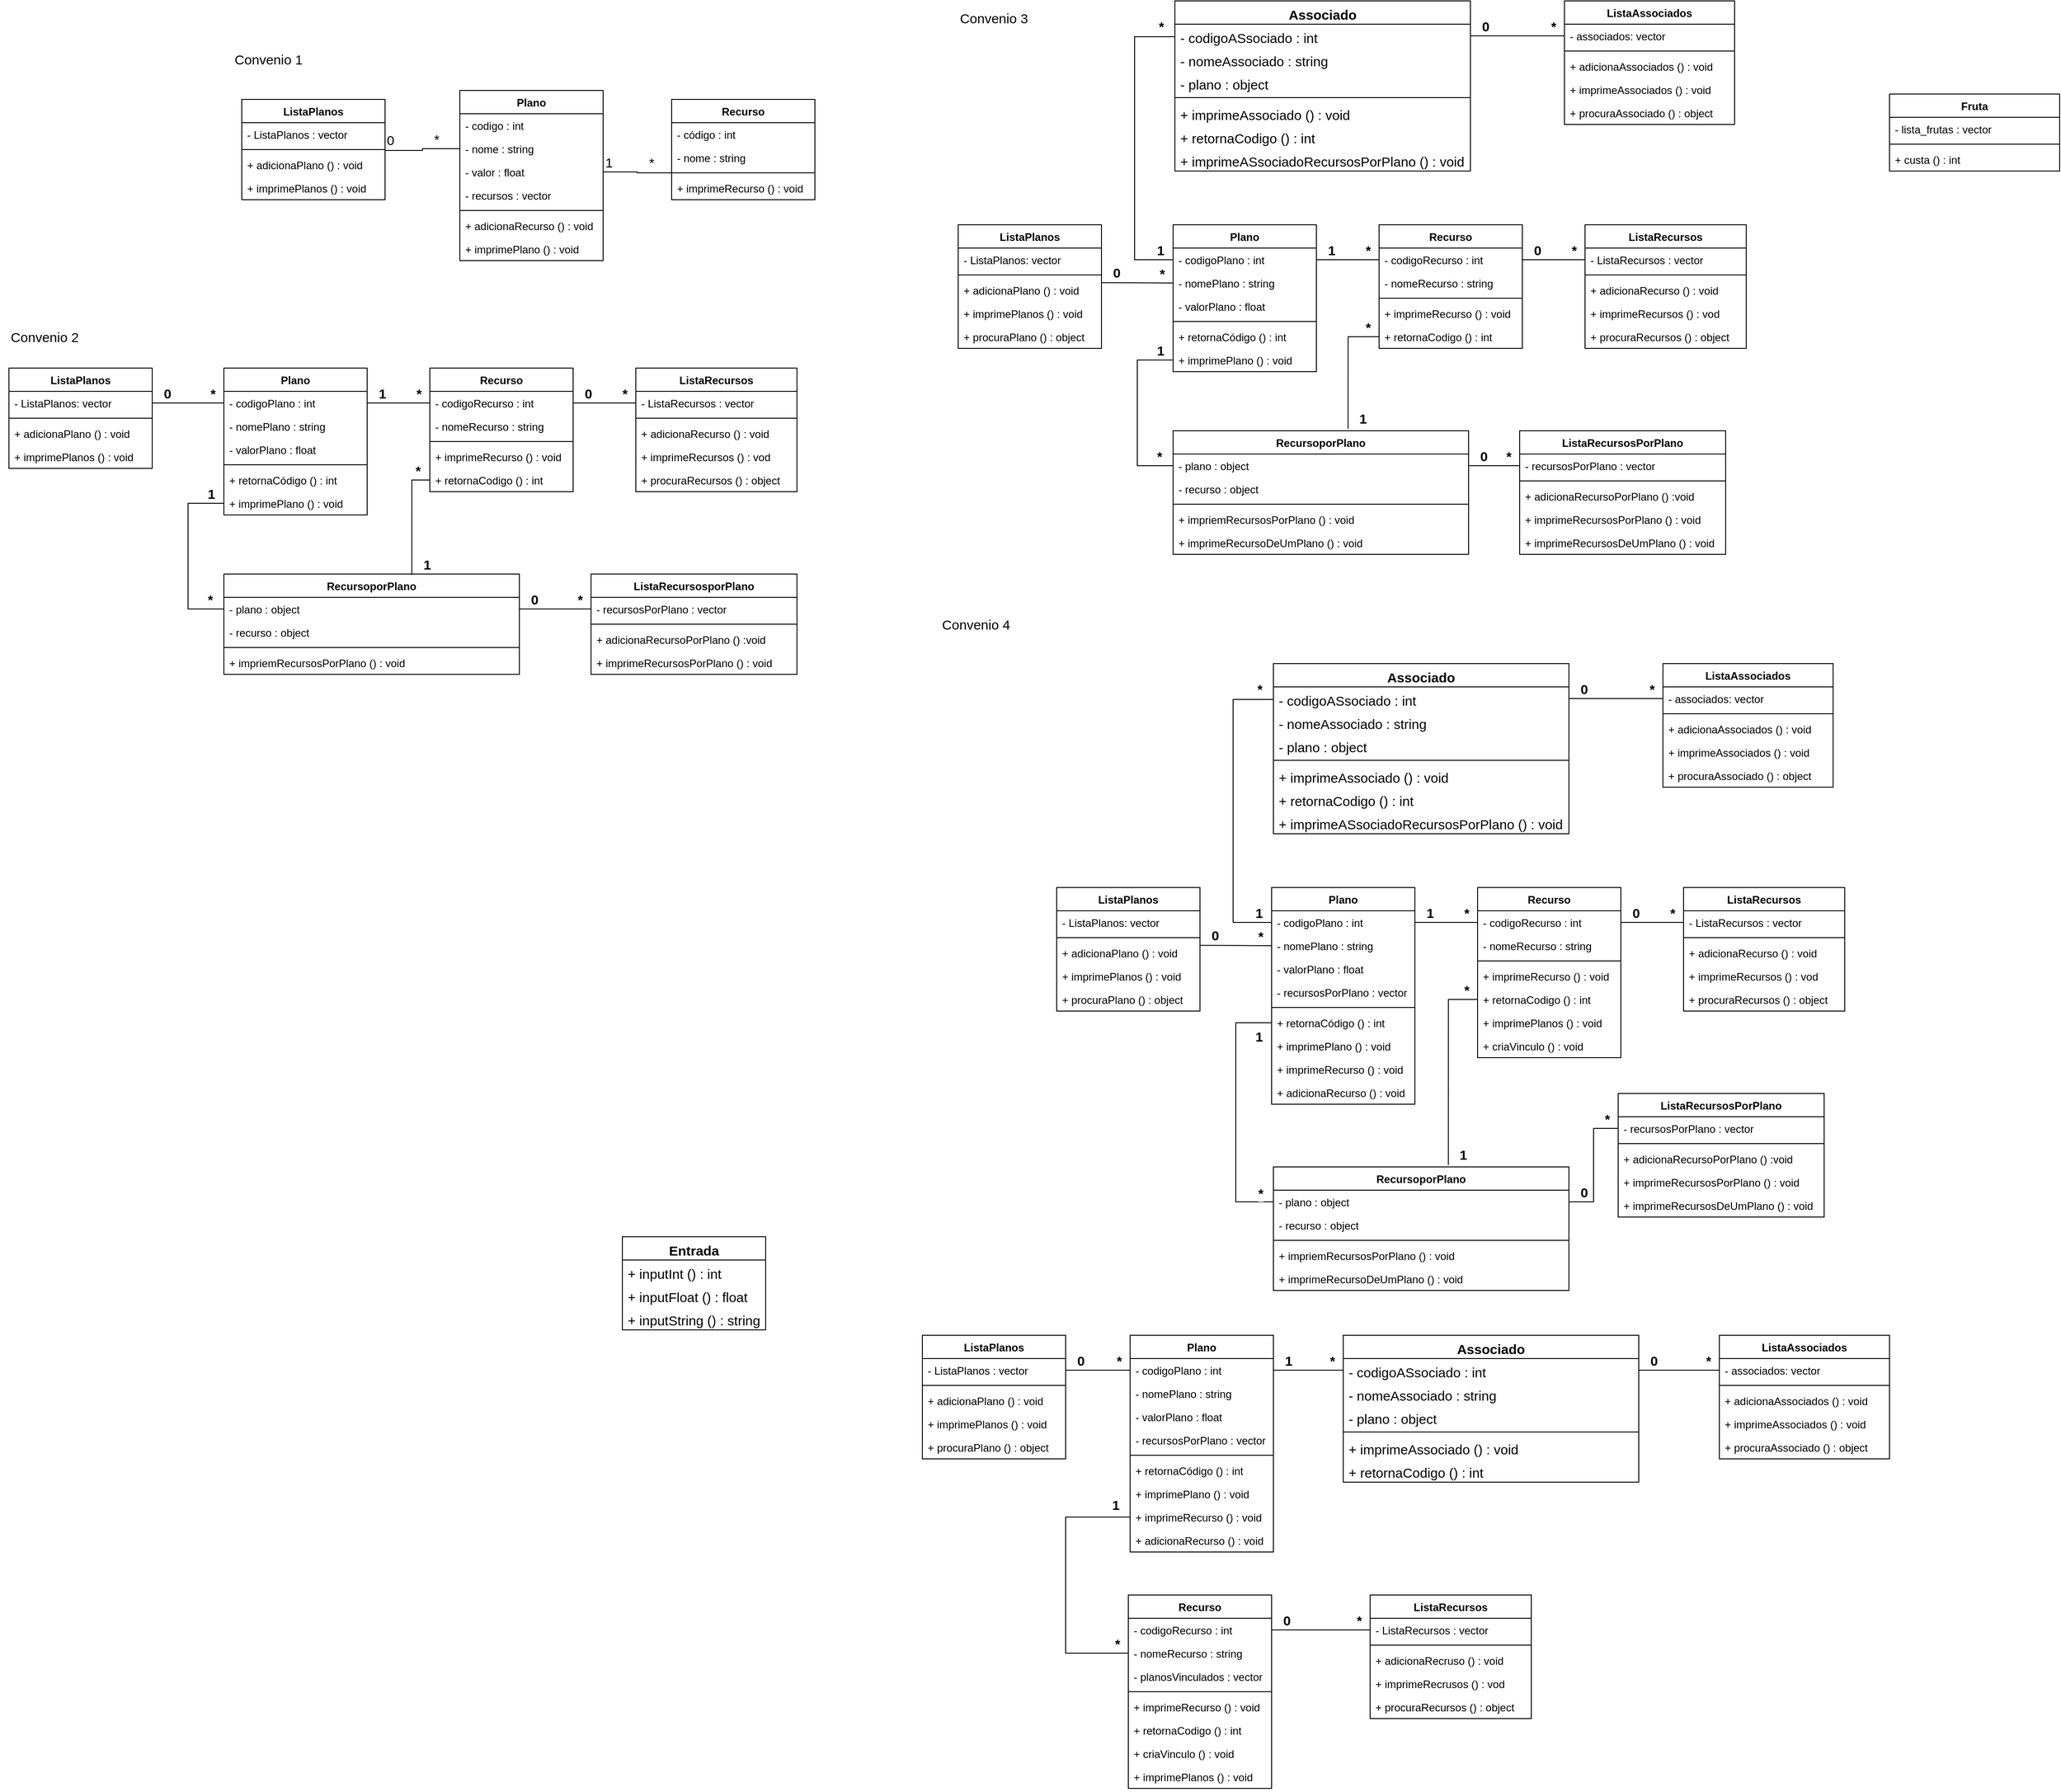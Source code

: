 <mxfile version="16.4.6" type="github">
  <diagram id="zL1gK0RdsSP3BGU_k10P" name="Page-1">
    <mxGraphModel dx="1390" dy="1488" grid="1" gridSize="10" guides="1" tooltips="1" connect="1" arrows="1" fold="1" page="1" pageScale="1" pageWidth="827" pageHeight="1169" math="0" shadow="0">
      <root>
        <mxCell id="0" />
        <mxCell id="1" parent="0" />
        <mxCell id="7xFsvjClMsyngPG4KQ35-1" value="ListaPlanos" style="swimlane;fontStyle=1;align=center;verticalAlign=top;childLayout=stackLayout;horizontal=1;startSize=26;horizontalStack=0;resizeParent=1;resizeParentMax=0;resizeLast=0;collapsible=1;marginBottom=0;" parent="1" vertex="1">
          <mxGeometry x="40" y="40" width="160" height="112" as="geometry" />
        </mxCell>
        <mxCell id="7xFsvjClMsyngPG4KQ35-2" value="- ListaPlanos : vector" style="text;strokeColor=none;fillColor=none;align=left;verticalAlign=top;spacingLeft=4;spacingRight=4;overflow=hidden;rotatable=0;points=[[0,0.5],[1,0.5]];portConstraint=eastwest;" parent="7xFsvjClMsyngPG4KQ35-1" vertex="1">
          <mxGeometry y="26" width="160" height="26" as="geometry" />
        </mxCell>
        <mxCell id="7xFsvjClMsyngPG4KQ35-3" value="" style="line;strokeWidth=1;fillColor=none;align=left;verticalAlign=middle;spacingTop=-1;spacingLeft=3;spacingRight=3;rotatable=0;labelPosition=right;points=[];portConstraint=eastwest;" parent="7xFsvjClMsyngPG4KQ35-1" vertex="1">
          <mxGeometry y="52" width="160" height="8" as="geometry" />
        </mxCell>
        <mxCell id="7xFsvjClMsyngPG4KQ35-4" value="+ adicionaPlano () : void" style="text;strokeColor=none;fillColor=none;align=left;verticalAlign=top;spacingLeft=4;spacingRight=4;overflow=hidden;rotatable=0;points=[[0,0.5],[1,0.5]];portConstraint=eastwest;" parent="7xFsvjClMsyngPG4KQ35-1" vertex="1">
          <mxGeometry y="60" width="160" height="26" as="geometry" />
        </mxCell>
        <mxCell id="7xFsvjClMsyngPG4KQ35-5" value="+ imprimePlanos () : void" style="text;strokeColor=none;fillColor=none;align=left;verticalAlign=top;spacingLeft=4;spacingRight=4;overflow=hidden;rotatable=0;points=[[0,0.5],[1,0.5]];portConstraint=eastwest;" parent="7xFsvjClMsyngPG4KQ35-1" vertex="1">
          <mxGeometry y="86" width="160" height="26" as="geometry" />
        </mxCell>
        <mxCell id="7xFsvjClMsyngPG4KQ35-7" value="Plano" style="swimlane;fontStyle=1;align=center;verticalAlign=top;childLayout=stackLayout;horizontal=1;startSize=26;horizontalStack=0;resizeParent=1;resizeParentMax=0;resizeLast=0;collapsible=1;marginBottom=0;" parent="1" vertex="1">
          <mxGeometry x="283.5" y="30" width="160" height="190" as="geometry" />
        </mxCell>
        <mxCell id="7xFsvjClMsyngPG4KQ35-8" value="- codigo : int&#xa;" style="text;strokeColor=none;fillColor=none;align=left;verticalAlign=top;spacingLeft=4;spacingRight=4;overflow=hidden;rotatable=0;points=[[0,0.5],[1,0.5]];portConstraint=eastwest;" parent="7xFsvjClMsyngPG4KQ35-7" vertex="1">
          <mxGeometry y="26" width="160" height="26" as="geometry" />
        </mxCell>
        <mxCell id="7xFsvjClMsyngPG4KQ35-23" value="- nome : string&#xa;" style="text;strokeColor=none;fillColor=none;align=left;verticalAlign=top;spacingLeft=4;spacingRight=4;overflow=hidden;rotatable=0;points=[[0,0.5],[1,0.5]];portConstraint=eastwest;" parent="7xFsvjClMsyngPG4KQ35-7" vertex="1">
          <mxGeometry y="52" width="160" height="26" as="geometry" />
        </mxCell>
        <mxCell id="7xFsvjClMsyngPG4KQ35-22" value="- valor : float" style="text;strokeColor=none;fillColor=none;align=left;verticalAlign=top;spacingLeft=4;spacingRight=4;overflow=hidden;rotatable=0;points=[[0,0.5],[1,0.5]];portConstraint=eastwest;" parent="7xFsvjClMsyngPG4KQ35-7" vertex="1">
          <mxGeometry y="78" width="160" height="26" as="geometry" />
        </mxCell>
        <mxCell id="7xFsvjClMsyngPG4KQ35-21" value="- recursos : vector" style="text;strokeColor=none;fillColor=none;align=left;verticalAlign=top;spacingLeft=4;spacingRight=4;overflow=hidden;rotatable=0;points=[[0,0.5],[1,0.5]];portConstraint=eastwest;" parent="7xFsvjClMsyngPG4KQ35-7" vertex="1">
          <mxGeometry y="104" width="160" height="26" as="geometry" />
        </mxCell>
        <mxCell id="7xFsvjClMsyngPG4KQ35-9" value="" style="line;strokeWidth=1;fillColor=none;align=left;verticalAlign=middle;spacingTop=-1;spacingLeft=3;spacingRight=3;rotatable=0;labelPosition=right;points=[];portConstraint=eastwest;" parent="7xFsvjClMsyngPG4KQ35-7" vertex="1">
          <mxGeometry y="130" width="160" height="8" as="geometry" />
        </mxCell>
        <mxCell id="7xFsvjClMsyngPG4KQ35-10" value="+ adicionaRecurso () : void" style="text;strokeColor=none;fillColor=none;align=left;verticalAlign=top;spacingLeft=4;spacingRight=4;overflow=hidden;rotatable=0;points=[[0,0.5],[1,0.5]];portConstraint=eastwest;" parent="7xFsvjClMsyngPG4KQ35-7" vertex="1">
          <mxGeometry y="138" width="160" height="26" as="geometry" />
        </mxCell>
        <mxCell id="7xFsvjClMsyngPG4KQ35-11" value="+ imprimePlano () : void" style="text;strokeColor=none;fillColor=none;align=left;verticalAlign=top;spacingLeft=4;spacingRight=4;overflow=hidden;rotatable=0;points=[[0,0.5],[1,0.5]];portConstraint=eastwest;" parent="7xFsvjClMsyngPG4KQ35-7" vertex="1">
          <mxGeometry y="164" width="160" height="26" as="geometry" />
        </mxCell>
        <mxCell id="7xFsvjClMsyngPG4KQ35-24" value="Recurso" style="swimlane;fontStyle=1;align=center;verticalAlign=top;childLayout=stackLayout;horizontal=1;startSize=26;horizontalStack=0;resizeParent=1;resizeParentMax=0;resizeLast=0;collapsible=1;marginBottom=0;" parent="1" vertex="1">
          <mxGeometry x="520" y="40" width="160" height="112" as="geometry" />
        </mxCell>
        <mxCell id="7xFsvjClMsyngPG4KQ35-25" value="- código : int&#xa;" style="text;strokeColor=none;fillColor=none;align=left;verticalAlign=top;spacingLeft=4;spacingRight=4;overflow=hidden;rotatable=0;points=[[0,0.5],[1,0.5]];portConstraint=eastwest;" parent="7xFsvjClMsyngPG4KQ35-24" vertex="1">
          <mxGeometry y="26" width="160" height="26" as="geometry" />
        </mxCell>
        <mxCell id="7xFsvjClMsyngPG4KQ35-28" value="- nome : string" style="text;strokeColor=none;fillColor=none;align=left;verticalAlign=top;spacingLeft=4;spacingRight=4;overflow=hidden;rotatable=0;points=[[0,0.5],[1,0.5]];portConstraint=eastwest;" parent="7xFsvjClMsyngPG4KQ35-24" vertex="1">
          <mxGeometry y="52" width="160" height="26" as="geometry" />
        </mxCell>
        <mxCell id="7xFsvjClMsyngPG4KQ35-26" value="" style="line;strokeWidth=1;fillColor=none;align=left;verticalAlign=middle;spacingTop=-1;spacingLeft=3;spacingRight=3;rotatable=0;labelPosition=right;points=[];portConstraint=eastwest;" parent="7xFsvjClMsyngPG4KQ35-24" vertex="1">
          <mxGeometry y="78" width="160" height="8" as="geometry" />
        </mxCell>
        <mxCell id="7xFsvjClMsyngPG4KQ35-27" value="+ imprimeRecurso () : void" style="text;strokeColor=none;fillColor=none;align=left;verticalAlign=top;spacingLeft=4;spacingRight=4;overflow=hidden;rotatable=0;points=[[0,0.5],[1,0.5]];portConstraint=eastwest;" parent="7xFsvjClMsyngPG4KQ35-24" vertex="1">
          <mxGeometry y="86" width="160" height="26" as="geometry" />
        </mxCell>
        <mxCell id="o9GnnHAloK_jaCWT99Hn-1" value="ListaPlanos" style="swimlane;fontStyle=1;align=center;verticalAlign=top;childLayout=stackLayout;horizontal=1;startSize=26;horizontalStack=0;resizeParent=1;resizeParentMax=0;resizeLast=0;collapsible=1;marginBottom=0;" parent="1" vertex="1">
          <mxGeometry x="-220" y="340" width="160" height="112" as="geometry" />
        </mxCell>
        <mxCell id="o9GnnHAloK_jaCWT99Hn-2" value="- ListaPlanos: vector&#xa;" style="text;strokeColor=none;fillColor=none;align=left;verticalAlign=top;spacingLeft=4;spacingRight=4;overflow=hidden;rotatable=0;points=[[0,0.5],[1,0.5]];portConstraint=eastwest;" parent="o9GnnHAloK_jaCWT99Hn-1" vertex="1">
          <mxGeometry y="26" width="160" height="26" as="geometry" />
        </mxCell>
        <mxCell id="o9GnnHAloK_jaCWT99Hn-3" value="" style="line;strokeWidth=1;fillColor=none;align=left;verticalAlign=middle;spacingTop=-1;spacingLeft=3;spacingRight=3;rotatable=0;labelPosition=right;points=[];portConstraint=eastwest;" parent="o9GnnHAloK_jaCWT99Hn-1" vertex="1">
          <mxGeometry y="52" width="160" height="8" as="geometry" />
        </mxCell>
        <mxCell id="o9GnnHAloK_jaCWT99Hn-4" value="+ adicionaPlano () : void" style="text;strokeColor=none;fillColor=none;align=left;verticalAlign=top;spacingLeft=4;spacingRight=4;overflow=hidden;rotatable=0;points=[[0,0.5],[1,0.5]];portConstraint=eastwest;" parent="o9GnnHAloK_jaCWT99Hn-1" vertex="1">
          <mxGeometry y="60" width="160" height="26" as="geometry" />
        </mxCell>
        <mxCell id="o9GnnHAloK_jaCWT99Hn-5" value="+ imprimePlanos () : void&#xa;" style="text;strokeColor=none;fillColor=none;align=left;verticalAlign=top;spacingLeft=4;spacingRight=4;overflow=hidden;rotatable=0;points=[[0,0.5],[1,0.5]];portConstraint=eastwest;" parent="o9GnnHAloK_jaCWT99Hn-1" vertex="1">
          <mxGeometry y="86" width="160" height="26" as="geometry" />
        </mxCell>
        <mxCell id="o9GnnHAloK_jaCWT99Hn-10" value="Plano" style="swimlane;fontStyle=1;align=center;verticalAlign=top;childLayout=stackLayout;horizontal=1;startSize=26;horizontalStack=0;resizeParent=1;resizeParentMax=0;resizeLast=0;collapsible=1;marginBottom=0;" parent="1" vertex="1">
          <mxGeometry x="20" y="340" width="160" height="164" as="geometry" />
        </mxCell>
        <mxCell id="o9GnnHAloK_jaCWT99Hn-11" value="- codigoPlano : int&#xa;" style="text;strokeColor=none;fillColor=none;align=left;verticalAlign=top;spacingLeft=4;spacingRight=4;overflow=hidden;rotatable=0;points=[[0,0.5],[1,0.5]];portConstraint=eastwest;" parent="o9GnnHAloK_jaCWT99Hn-10" vertex="1">
          <mxGeometry y="26" width="160" height="26" as="geometry" />
        </mxCell>
        <mxCell id="o9GnnHAloK_jaCWT99Hn-12" value="- nomePlano : string&#xa;" style="text;strokeColor=none;fillColor=none;align=left;verticalAlign=top;spacingLeft=4;spacingRight=4;overflow=hidden;rotatable=0;points=[[0,0.5],[1,0.5]];portConstraint=eastwest;" parent="o9GnnHAloK_jaCWT99Hn-10" vertex="1">
          <mxGeometry y="52" width="160" height="26" as="geometry" />
        </mxCell>
        <mxCell id="o9GnnHAloK_jaCWT99Hn-13" value="- valorPlano : float" style="text;strokeColor=none;fillColor=none;align=left;verticalAlign=top;spacingLeft=4;spacingRight=4;overflow=hidden;rotatable=0;points=[[0,0.5],[1,0.5]];portConstraint=eastwest;" parent="o9GnnHAloK_jaCWT99Hn-10" vertex="1">
          <mxGeometry y="78" width="160" height="26" as="geometry" />
        </mxCell>
        <mxCell id="o9GnnHAloK_jaCWT99Hn-15" value="" style="line;strokeWidth=1;fillColor=none;align=left;verticalAlign=middle;spacingTop=-1;spacingLeft=3;spacingRight=3;rotatable=0;labelPosition=right;points=[];portConstraint=eastwest;" parent="o9GnnHAloK_jaCWT99Hn-10" vertex="1">
          <mxGeometry y="104" width="160" height="8" as="geometry" />
        </mxCell>
        <mxCell id="o9GnnHAloK_jaCWT99Hn-16" value="+ retornaCódigo () : int" style="text;strokeColor=none;fillColor=none;align=left;verticalAlign=top;spacingLeft=4;spacingRight=4;overflow=hidden;rotatable=0;points=[[0,0.5],[1,0.5]];portConstraint=eastwest;" parent="o9GnnHAloK_jaCWT99Hn-10" vertex="1">
          <mxGeometry y="112" width="160" height="26" as="geometry" />
        </mxCell>
        <mxCell id="o9GnnHAloK_jaCWT99Hn-17" value="+ imprimePlano () : void" style="text;strokeColor=none;fillColor=none;align=left;verticalAlign=top;spacingLeft=4;spacingRight=4;overflow=hidden;rotatable=0;points=[[0,0.5],[1,0.5]];portConstraint=eastwest;" parent="o9GnnHAloK_jaCWT99Hn-10" vertex="1">
          <mxGeometry y="138" width="160" height="26" as="geometry" />
        </mxCell>
        <mxCell id="o9GnnHAloK_jaCWT99Hn-18" value="ListaRecursos&#xa;" style="swimlane;fontStyle=1;align=center;verticalAlign=top;childLayout=stackLayout;horizontal=1;startSize=26;horizontalStack=0;resizeParent=1;resizeParentMax=0;resizeLast=0;collapsible=1;marginBottom=0;" parent="1" vertex="1">
          <mxGeometry x="480" y="340" width="180" height="138" as="geometry" />
        </mxCell>
        <mxCell id="o9GnnHAloK_jaCWT99Hn-19" value="- ListaRecursos : vector&#xa;" style="text;strokeColor=none;fillColor=none;align=left;verticalAlign=top;spacingLeft=4;spacingRight=4;overflow=hidden;rotatable=0;points=[[0,0.5],[1,0.5]];portConstraint=eastwest;" parent="o9GnnHAloK_jaCWT99Hn-18" vertex="1">
          <mxGeometry y="26" width="180" height="26" as="geometry" />
        </mxCell>
        <mxCell id="o9GnnHAloK_jaCWT99Hn-20" value="" style="line;strokeWidth=1;fillColor=none;align=left;verticalAlign=middle;spacingTop=-1;spacingLeft=3;spacingRight=3;rotatable=0;labelPosition=right;points=[];portConstraint=eastwest;" parent="o9GnnHAloK_jaCWT99Hn-18" vertex="1">
          <mxGeometry y="52" width="180" height="8" as="geometry" />
        </mxCell>
        <mxCell id="o9GnnHAloK_jaCWT99Hn-21" value="+ adicionaRecurso () : void&#xa;" style="text;strokeColor=none;fillColor=none;align=left;verticalAlign=top;spacingLeft=4;spacingRight=4;overflow=hidden;rotatable=0;points=[[0,0.5],[1,0.5]];portConstraint=eastwest;" parent="o9GnnHAloK_jaCWT99Hn-18" vertex="1">
          <mxGeometry y="60" width="180" height="26" as="geometry" />
        </mxCell>
        <mxCell id="o9GnnHAloK_jaCWT99Hn-35" value="+ imprimeRecursos () : vod" style="text;strokeColor=none;fillColor=none;align=left;verticalAlign=top;spacingLeft=4;spacingRight=4;overflow=hidden;rotatable=0;points=[[0,0.5],[1,0.5]];portConstraint=eastwest;" parent="o9GnnHAloK_jaCWT99Hn-18" vertex="1">
          <mxGeometry y="86" width="180" height="26" as="geometry" />
        </mxCell>
        <mxCell id="o9GnnHAloK_jaCWT99Hn-34" value="+ procuraRecursos () : object" style="text;strokeColor=none;fillColor=none;align=left;verticalAlign=top;spacingLeft=4;spacingRight=4;overflow=hidden;rotatable=0;points=[[0,0.5],[1,0.5]];portConstraint=eastwest;" parent="o9GnnHAloK_jaCWT99Hn-18" vertex="1">
          <mxGeometry y="112" width="180" height="26" as="geometry" />
        </mxCell>
        <mxCell id="o9GnnHAloK_jaCWT99Hn-26" value="Recurso" style="swimlane;fontStyle=1;align=center;verticalAlign=top;childLayout=stackLayout;horizontal=1;startSize=26;horizontalStack=0;resizeParent=1;resizeParentMax=0;resizeLast=0;collapsible=1;marginBottom=0;" parent="1" vertex="1">
          <mxGeometry x="250" y="340" width="160" height="138" as="geometry" />
        </mxCell>
        <mxCell id="o9GnnHAloK_jaCWT99Hn-27" value="- codigoRecurso : int" style="text;strokeColor=none;fillColor=none;align=left;verticalAlign=top;spacingLeft=4;spacingRight=4;overflow=hidden;rotatable=0;points=[[0,0.5],[1,0.5]];portConstraint=eastwest;" parent="o9GnnHAloK_jaCWT99Hn-26" vertex="1">
          <mxGeometry y="26" width="160" height="26" as="geometry" />
        </mxCell>
        <mxCell id="o9GnnHAloK_jaCWT99Hn-36" value="- nomeRecurso : string" style="text;strokeColor=none;fillColor=none;align=left;verticalAlign=top;spacingLeft=4;spacingRight=4;overflow=hidden;rotatable=0;points=[[0,0.5],[1,0.5]];portConstraint=eastwest;" parent="o9GnnHAloK_jaCWT99Hn-26" vertex="1">
          <mxGeometry y="52" width="160" height="26" as="geometry" />
        </mxCell>
        <mxCell id="o9GnnHAloK_jaCWT99Hn-28" value="" style="line;strokeWidth=1;fillColor=none;align=left;verticalAlign=middle;spacingTop=-1;spacingLeft=3;spacingRight=3;rotatable=0;labelPosition=right;points=[];portConstraint=eastwest;" parent="o9GnnHAloK_jaCWT99Hn-26" vertex="1">
          <mxGeometry y="78" width="160" height="8" as="geometry" />
        </mxCell>
        <mxCell id="o9GnnHAloK_jaCWT99Hn-29" value="+ imprimeRecurso () : void&#xa;" style="text;strokeColor=none;fillColor=none;align=left;verticalAlign=top;spacingLeft=4;spacingRight=4;overflow=hidden;rotatable=0;points=[[0,0.5],[1,0.5]];portConstraint=eastwest;" parent="o9GnnHAloK_jaCWT99Hn-26" vertex="1">
          <mxGeometry y="86" width="160" height="26" as="geometry" />
        </mxCell>
        <mxCell id="o9GnnHAloK_jaCWT99Hn-37" value="+ retornaCodigo () : int" style="text;strokeColor=none;fillColor=none;align=left;verticalAlign=top;spacingLeft=4;spacingRight=4;overflow=hidden;rotatable=0;points=[[0,0.5],[1,0.5]];portConstraint=eastwest;" parent="o9GnnHAloK_jaCWT99Hn-26" vertex="1">
          <mxGeometry y="112" width="160" height="26" as="geometry" />
        </mxCell>
        <mxCell id="o9GnnHAloK_jaCWT99Hn-45" value="" style="endArrow=none;html=1;edgeStyle=orthogonalEdgeStyle;rounded=0;fontSize=15;exitX=1;exitY=1.192;exitDx=0;exitDy=0;exitPerimeter=0;entryX=0;entryY=0.5;entryDx=0;entryDy=0;" parent="1" source="7xFsvjClMsyngPG4KQ35-2" target="7xFsvjClMsyngPG4KQ35-23" edge="1">
          <mxGeometry relative="1" as="geometry">
            <mxPoint x="110" y="230" as="sourcePoint" />
            <mxPoint x="270" y="230" as="targetPoint" />
          </mxGeometry>
        </mxCell>
        <mxCell id="o9GnnHAloK_jaCWT99Hn-46" value="0" style="edgeLabel;resizable=0;html=1;align=left;verticalAlign=bottom;fontSize=15;" parent="o9GnnHAloK_jaCWT99Hn-45" connectable="0" vertex="1">
          <mxGeometry x="-1" relative="1" as="geometry" />
        </mxCell>
        <mxCell id="o9GnnHAloK_jaCWT99Hn-47" value="*&amp;nbsp;&amp;nbsp;" style="edgeLabel;resizable=0;html=1;align=right;verticalAlign=bottom;fontSize=15;" parent="o9GnnHAloK_jaCWT99Hn-45" connectable="0" vertex="1">
          <mxGeometry x="1" relative="1" as="geometry">
            <mxPoint x="-14" as="offset" />
          </mxGeometry>
        </mxCell>
        <mxCell id="o9GnnHAloK_jaCWT99Hn-48" value="" style="endArrow=none;html=1;edgeStyle=orthogonalEdgeStyle;rounded=0;fontSize=15;exitX=1;exitY=0.5;exitDx=0;exitDy=0;entryX=0.019;entryY=-0.154;entryDx=0;entryDy=0;entryPerimeter=0;" parent="1" source="7xFsvjClMsyngPG4KQ35-22" target="7xFsvjClMsyngPG4KQ35-27" edge="1">
          <mxGeometry relative="1" as="geometry">
            <mxPoint x="573.25" y="201.992" as="sourcePoint" />
            <mxPoint x="580" y="210" as="targetPoint" />
          </mxGeometry>
        </mxCell>
        <mxCell id="o9GnnHAloK_jaCWT99Hn-49" value="1" style="edgeLabel;resizable=0;html=1;align=left;verticalAlign=bottom;fontSize=15;" parent="o9GnnHAloK_jaCWT99Hn-48" connectable="0" vertex="1">
          <mxGeometry x="-1" relative="1" as="geometry" />
        </mxCell>
        <mxCell id="o9GnnHAloK_jaCWT99Hn-50" value="*&amp;nbsp;&amp;nbsp;" style="edgeLabel;resizable=0;html=1;align=right;verticalAlign=bottom;fontSize=15;" parent="o9GnnHAloK_jaCWT99Hn-48" connectable="0" vertex="1">
          <mxGeometry x="1" relative="1" as="geometry">
            <mxPoint x="-13" as="offset" />
          </mxGeometry>
        </mxCell>
        <mxCell id="o9GnnHAloK_jaCWT99Hn-52" value="Convenio 1" style="text;html=1;strokeColor=none;fillColor=none;align=center;verticalAlign=middle;whiteSpace=wrap;rounded=0;fontSize=15;" parent="1" vertex="1">
          <mxGeometry x="20" y="-20" width="100" height="30" as="geometry" />
        </mxCell>
        <mxCell id="o9GnnHAloK_jaCWT99Hn-53" value="Convenio 2" style="text;html=1;strokeColor=none;fillColor=none;align=center;verticalAlign=middle;whiteSpace=wrap;rounded=0;fontSize=15;" parent="1" vertex="1">
          <mxGeometry x="-230" y="290" width="100" height="30" as="geometry" />
        </mxCell>
        <mxCell id="o9GnnHAloK_jaCWT99Hn-54" value="Convenio 3" style="text;html=1;strokeColor=none;fillColor=none;align=center;verticalAlign=middle;whiteSpace=wrap;rounded=0;fontSize=15;" parent="1" vertex="1">
          <mxGeometry x="830" y="-66" width="100" height="30" as="geometry" />
        </mxCell>
        <mxCell id="o9GnnHAloK_jaCWT99Hn-55" value="Associado" style="swimlane;fontStyle=1;align=center;verticalAlign=top;childLayout=stackLayout;horizontal=1;startSize=26;horizontalStack=0;resizeParent=1;resizeParentMax=0;resizeLast=0;collapsible=1;marginBottom=0;fontSize=15;" parent="1" vertex="1">
          <mxGeometry x="1082" y="-70" width="330" height="190" as="geometry" />
        </mxCell>
        <mxCell id="o9GnnHAloK_jaCWT99Hn-56" value="- codigoASsociado : int&#xa;" style="text;strokeColor=none;fillColor=none;align=left;verticalAlign=top;spacingLeft=4;spacingRight=4;overflow=hidden;rotatable=0;points=[[0,0.5],[1,0.5]];portConstraint=eastwest;fontSize=15;" parent="o9GnnHAloK_jaCWT99Hn-55" vertex="1">
          <mxGeometry y="26" width="330" height="26" as="geometry" />
        </mxCell>
        <mxCell id="o9GnnHAloK_jaCWT99Hn-60" value="- nomeAssociado : string&#xa;" style="text;strokeColor=none;fillColor=none;align=left;verticalAlign=top;spacingLeft=4;spacingRight=4;overflow=hidden;rotatable=0;points=[[0,0.5],[1,0.5]];portConstraint=eastwest;fontSize=15;" parent="o9GnnHAloK_jaCWT99Hn-55" vertex="1">
          <mxGeometry y="52" width="330" height="26" as="geometry" />
        </mxCell>
        <mxCell id="o9GnnHAloK_jaCWT99Hn-59" value="- plano : object" style="text;strokeColor=none;fillColor=none;align=left;verticalAlign=top;spacingLeft=4;spacingRight=4;overflow=hidden;rotatable=0;points=[[0,0.5],[1,0.5]];portConstraint=eastwest;fontSize=15;" parent="o9GnnHAloK_jaCWT99Hn-55" vertex="1">
          <mxGeometry y="78" width="330" height="26" as="geometry" />
        </mxCell>
        <mxCell id="o9GnnHAloK_jaCWT99Hn-57" value="" style="line;strokeWidth=1;fillColor=none;align=left;verticalAlign=middle;spacingTop=-1;spacingLeft=3;spacingRight=3;rotatable=0;labelPosition=right;points=[];portConstraint=eastwest;fontSize=15;" parent="o9GnnHAloK_jaCWT99Hn-55" vertex="1">
          <mxGeometry y="104" width="330" height="8" as="geometry" />
        </mxCell>
        <mxCell id="o9GnnHAloK_jaCWT99Hn-58" value="+ imprimeAssociado () : void&#xa;" style="text;strokeColor=none;fillColor=none;align=left;verticalAlign=top;spacingLeft=4;spacingRight=4;overflow=hidden;rotatable=0;points=[[0,0.5],[1,0.5]];portConstraint=eastwest;fontSize=15;" parent="o9GnnHAloK_jaCWT99Hn-55" vertex="1">
          <mxGeometry y="112" width="330" height="26" as="geometry" />
        </mxCell>
        <mxCell id="o9GnnHAloK_jaCWT99Hn-62" value="+ retornaCodigo () : int" style="text;strokeColor=none;fillColor=none;align=left;verticalAlign=top;spacingLeft=4;spacingRight=4;overflow=hidden;rotatable=0;points=[[0,0.5],[1,0.5]];portConstraint=eastwest;fontSize=15;" parent="o9GnnHAloK_jaCWT99Hn-55" vertex="1">
          <mxGeometry y="138" width="330" height="26" as="geometry" />
        </mxCell>
        <mxCell id="o9GnnHAloK_jaCWT99Hn-61" value="+ imprimeASsociadoRecursosPorPlano () : void" style="text;strokeColor=none;fillColor=none;align=left;verticalAlign=top;spacingLeft=4;spacingRight=4;overflow=hidden;rotatable=0;points=[[0,0.5],[1,0.5]];portConstraint=eastwest;fontSize=15;" parent="o9GnnHAloK_jaCWT99Hn-55" vertex="1">
          <mxGeometry y="164" width="330" height="26" as="geometry" />
        </mxCell>
        <mxCell id="o9GnnHAloK_jaCWT99Hn-69" value="ListaAssociados" style="swimlane;fontStyle=1;align=center;verticalAlign=top;childLayout=stackLayout;horizontal=1;startSize=26;horizontalStack=0;resizeParent=1;resizeParentMax=0;resizeLast=0;collapsible=1;marginBottom=0;" parent="1" vertex="1">
          <mxGeometry x="1517" y="-70" width="190" height="138" as="geometry" />
        </mxCell>
        <mxCell id="o9GnnHAloK_jaCWT99Hn-70" value="- associados: vector&#xa;" style="text;strokeColor=none;fillColor=none;align=left;verticalAlign=top;spacingLeft=4;spacingRight=4;overflow=hidden;rotatable=0;points=[[0,0.5],[1,0.5]];portConstraint=eastwest;" parent="o9GnnHAloK_jaCWT99Hn-69" vertex="1">
          <mxGeometry y="26" width="190" height="26" as="geometry" />
        </mxCell>
        <mxCell id="o9GnnHAloK_jaCWT99Hn-71" value="" style="line;strokeWidth=1;fillColor=none;align=left;verticalAlign=middle;spacingTop=-1;spacingLeft=3;spacingRight=3;rotatable=0;labelPosition=right;points=[];portConstraint=eastwest;" parent="o9GnnHAloK_jaCWT99Hn-69" vertex="1">
          <mxGeometry y="52" width="190" height="8" as="geometry" />
        </mxCell>
        <mxCell id="o9GnnHAloK_jaCWT99Hn-72" value="+ adicionaAssociados () : void" style="text;strokeColor=none;fillColor=none;align=left;verticalAlign=top;spacingLeft=4;spacingRight=4;overflow=hidden;rotatable=0;points=[[0,0.5],[1,0.5]];portConstraint=eastwest;" parent="o9GnnHAloK_jaCWT99Hn-69" vertex="1">
          <mxGeometry y="60" width="190" height="26" as="geometry" />
        </mxCell>
        <mxCell id="o9GnnHAloK_jaCWT99Hn-73" value="+ imprimeAssociados () : void&#xa;" style="text;strokeColor=none;fillColor=none;align=left;verticalAlign=top;spacingLeft=4;spacingRight=4;overflow=hidden;rotatable=0;points=[[0,0.5],[1,0.5]];portConstraint=eastwest;" parent="o9GnnHAloK_jaCWT99Hn-69" vertex="1">
          <mxGeometry y="86" width="190" height="26" as="geometry" />
        </mxCell>
        <mxCell id="o9GnnHAloK_jaCWT99Hn-74" value="+ procuraAssociado () : object" style="text;strokeColor=none;fillColor=none;align=left;verticalAlign=top;spacingLeft=4;spacingRight=4;overflow=hidden;rotatable=0;points=[[0,0.5],[1,0.5]];portConstraint=eastwest;" parent="o9GnnHAloK_jaCWT99Hn-69" vertex="1">
          <mxGeometry y="112" width="190" height="26" as="geometry" />
        </mxCell>
        <mxCell id="o9GnnHAloK_jaCWT99Hn-118" value="ListaRecursosporPlano" style="swimlane;fontStyle=1;align=center;verticalAlign=top;childLayout=stackLayout;horizontal=1;startSize=26;horizontalStack=0;resizeParent=1;resizeParentMax=0;resizeLast=0;collapsible=1;marginBottom=0;" parent="1" vertex="1">
          <mxGeometry x="430" y="570" width="230" height="112" as="geometry" />
        </mxCell>
        <mxCell id="o9GnnHAloK_jaCWT99Hn-120" value="- recursosPorPlano : vector" style="text;strokeColor=none;fillColor=none;align=left;verticalAlign=top;spacingLeft=4;spacingRight=4;overflow=hidden;rotatable=0;points=[[0,0.5],[1,0.5]];portConstraint=eastwest;" parent="o9GnnHAloK_jaCWT99Hn-118" vertex="1">
          <mxGeometry y="26" width="230" height="26" as="geometry" />
        </mxCell>
        <mxCell id="o9GnnHAloK_jaCWT99Hn-121" value="" style="line;strokeWidth=1;fillColor=none;align=left;verticalAlign=middle;spacingTop=-1;spacingLeft=3;spacingRight=3;rotatable=0;labelPosition=right;points=[];portConstraint=eastwest;" parent="o9GnnHAloK_jaCWT99Hn-118" vertex="1">
          <mxGeometry y="52" width="230" height="8" as="geometry" />
        </mxCell>
        <mxCell id="o9GnnHAloK_jaCWT99Hn-122" value="+ adicionaRecursoPorPlano () :void" style="text;strokeColor=none;fillColor=none;align=left;verticalAlign=top;spacingLeft=4;spacingRight=4;overflow=hidden;rotatable=0;points=[[0,0.5],[1,0.5]];portConstraint=eastwest;" parent="o9GnnHAloK_jaCWT99Hn-118" vertex="1">
          <mxGeometry y="60" width="230" height="26" as="geometry" />
        </mxCell>
        <mxCell id="o9GnnHAloK_jaCWT99Hn-123" value="+ imprimeRecursosPorPlano () : void" style="text;strokeColor=none;fillColor=none;align=left;verticalAlign=top;spacingLeft=4;spacingRight=4;overflow=hidden;rotatable=0;points=[[0,0.5],[1,0.5]];portConstraint=eastwest;" parent="o9GnnHAloK_jaCWT99Hn-118" vertex="1">
          <mxGeometry y="86" width="230" height="26" as="geometry" />
        </mxCell>
        <mxCell id="o9GnnHAloK_jaCWT99Hn-134" value="Convenio 4" style="text;html=1;strokeColor=none;fillColor=none;align=center;verticalAlign=middle;whiteSpace=wrap;rounded=0;fontSize=15;" parent="1" vertex="1">
          <mxGeometry x="810" y="611" width="100" height="30" as="geometry" />
        </mxCell>
        <mxCell id="o9GnnHAloK_jaCWT99Hn-135" value="Associado" style="swimlane;fontStyle=1;align=center;verticalAlign=top;childLayout=stackLayout;horizontal=1;startSize=26;horizontalStack=0;resizeParent=1;resizeParentMax=0;resizeLast=0;collapsible=1;marginBottom=0;fontSize=15;" parent="1" vertex="1">
          <mxGeometry x="1270" y="1420" width="330" height="164" as="geometry" />
        </mxCell>
        <mxCell id="o9GnnHAloK_jaCWT99Hn-136" value="- codigoASsociado : int&#xa;" style="text;strokeColor=none;fillColor=none;align=left;verticalAlign=top;spacingLeft=4;spacingRight=4;overflow=hidden;rotatable=0;points=[[0,0.5],[1,0.5]];portConstraint=eastwest;fontSize=15;" parent="o9GnnHAloK_jaCWT99Hn-135" vertex="1">
          <mxGeometry y="26" width="330" height="26" as="geometry" />
        </mxCell>
        <mxCell id="o9GnnHAloK_jaCWT99Hn-137" value="- nomeAssociado : string&#xa;" style="text;strokeColor=none;fillColor=none;align=left;verticalAlign=top;spacingLeft=4;spacingRight=4;overflow=hidden;rotatable=0;points=[[0,0.5],[1,0.5]];portConstraint=eastwest;fontSize=15;" parent="o9GnnHAloK_jaCWT99Hn-135" vertex="1">
          <mxGeometry y="52" width="330" height="26" as="geometry" />
        </mxCell>
        <mxCell id="o9GnnHAloK_jaCWT99Hn-138" value="- plano : object" style="text;strokeColor=none;fillColor=none;align=left;verticalAlign=top;spacingLeft=4;spacingRight=4;overflow=hidden;rotatable=0;points=[[0,0.5],[1,0.5]];portConstraint=eastwest;fontSize=15;" parent="o9GnnHAloK_jaCWT99Hn-135" vertex="1">
          <mxGeometry y="78" width="330" height="26" as="geometry" />
        </mxCell>
        <mxCell id="o9GnnHAloK_jaCWT99Hn-139" value="" style="line;strokeWidth=1;fillColor=none;align=left;verticalAlign=middle;spacingTop=-1;spacingLeft=3;spacingRight=3;rotatable=0;labelPosition=right;points=[];portConstraint=eastwest;fontSize=15;" parent="o9GnnHAloK_jaCWT99Hn-135" vertex="1">
          <mxGeometry y="104" width="330" height="8" as="geometry" />
        </mxCell>
        <mxCell id="o9GnnHAloK_jaCWT99Hn-140" value="+ imprimeAssociado () : void&#xa;" style="text;strokeColor=none;fillColor=none;align=left;verticalAlign=top;spacingLeft=4;spacingRight=4;overflow=hidden;rotatable=0;points=[[0,0.5],[1,0.5]];portConstraint=eastwest;fontSize=15;" parent="o9GnnHAloK_jaCWT99Hn-135" vertex="1">
          <mxGeometry y="112" width="330" height="26" as="geometry" />
        </mxCell>
        <mxCell id="o9GnnHAloK_jaCWT99Hn-141" value="+ retornaCodigo () : int" style="text;strokeColor=none;fillColor=none;align=left;verticalAlign=top;spacingLeft=4;spacingRight=4;overflow=hidden;rotatable=0;points=[[0,0.5],[1,0.5]];portConstraint=eastwest;fontSize=15;" parent="o9GnnHAloK_jaCWT99Hn-135" vertex="1">
          <mxGeometry y="138" width="330" height="26" as="geometry" />
        </mxCell>
        <mxCell id="o9GnnHAloK_jaCWT99Hn-143" value="Entrada" style="swimlane;fontStyle=1;align=center;verticalAlign=top;childLayout=stackLayout;horizontal=1;startSize=26;horizontalStack=0;resizeParent=1;resizeParentMax=0;resizeLast=0;collapsible=1;marginBottom=0;fontSize=15;" parent="1" vertex="1">
          <mxGeometry x="465" y="1310" width="160" height="104" as="geometry" />
        </mxCell>
        <mxCell id="o9GnnHAloK_jaCWT99Hn-144" value="+ inputInt () : int" style="text;strokeColor=none;fillColor=none;align=left;verticalAlign=top;spacingLeft=4;spacingRight=4;overflow=hidden;rotatable=0;points=[[0,0.5],[1,0.5]];portConstraint=eastwest;fontSize=15;" parent="o9GnnHAloK_jaCWT99Hn-143" vertex="1">
          <mxGeometry y="26" width="160" height="26" as="geometry" />
        </mxCell>
        <mxCell id="o9GnnHAloK_jaCWT99Hn-145" value="+ inputFloat () : float" style="text;strokeColor=none;fillColor=none;align=left;verticalAlign=top;spacingLeft=4;spacingRight=4;overflow=hidden;rotatable=0;points=[[0,0.5],[1,0.5]];portConstraint=eastwest;fontSize=15;" parent="o9GnnHAloK_jaCWT99Hn-143" vertex="1">
          <mxGeometry y="52" width="160" height="26" as="geometry" />
        </mxCell>
        <mxCell id="o9GnnHAloK_jaCWT99Hn-146" value="+ inputString () : string" style="text;strokeColor=none;fillColor=none;align=left;verticalAlign=top;spacingLeft=4;spacingRight=4;overflow=hidden;rotatable=0;points=[[0,0.5],[1,0.5]];portConstraint=eastwest;fontSize=15;" parent="o9GnnHAloK_jaCWT99Hn-143" vertex="1">
          <mxGeometry y="78" width="160" height="26" as="geometry" />
        </mxCell>
        <mxCell id="o9GnnHAloK_jaCWT99Hn-147" value="ListaAssociados" style="swimlane;fontStyle=1;align=center;verticalAlign=top;childLayout=stackLayout;horizontal=1;startSize=26;horizontalStack=0;resizeParent=1;resizeParentMax=0;resizeLast=0;collapsible=1;marginBottom=0;" parent="1" vertex="1">
          <mxGeometry x="1690" y="1420" width="190" height="138" as="geometry" />
        </mxCell>
        <mxCell id="o9GnnHAloK_jaCWT99Hn-148" value="- associados: vector&#xa;" style="text;strokeColor=none;fillColor=none;align=left;verticalAlign=top;spacingLeft=4;spacingRight=4;overflow=hidden;rotatable=0;points=[[0,0.5],[1,0.5]];portConstraint=eastwest;" parent="o9GnnHAloK_jaCWT99Hn-147" vertex="1">
          <mxGeometry y="26" width="190" height="26" as="geometry" />
        </mxCell>
        <mxCell id="o9GnnHAloK_jaCWT99Hn-149" value="" style="line;strokeWidth=1;fillColor=none;align=left;verticalAlign=middle;spacingTop=-1;spacingLeft=3;spacingRight=3;rotatable=0;labelPosition=right;points=[];portConstraint=eastwest;" parent="o9GnnHAloK_jaCWT99Hn-147" vertex="1">
          <mxGeometry y="52" width="190" height="8" as="geometry" />
        </mxCell>
        <mxCell id="o9GnnHAloK_jaCWT99Hn-150" value="+ adicionaAssociados () : void" style="text;strokeColor=none;fillColor=none;align=left;verticalAlign=top;spacingLeft=4;spacingRight=4;overflow=hidden;rotatable=0;points=[[0,0.5],[1,0.5]];portConstraint=eastwest;" parent="o9GnnHAloK_jaCWT99Hn-147" vertex="1">
          <mxGeometry y="60" width="190" height="26" as="geometry" />
        </mxCell>
        <mxCell id="o9GnnHAloK_jaCWT99Hn-151" value="+ imprimeAssociados () : void&#xa;" style="text;strokeColor=none;fillColor=none;align=left;verticalAlign=top;spacingLeft=4;spacingRight=4;overflow=hidden;rotatable=0;points=[[0,0.5],[1,0.5]];portConstraint=eastwest;" parent="o9GnnHAloK_jaCWT99Hn-147" vertex="1">
          <mxGeometry y="86" width="190" height="26" as="geometry" />
        </mxCell>
        <mxCell id="o9GnnHAloK_jaCWT99Hn-152" value="+ procuraAssociado () : object" style="text;strokeColor=none;fillColor=none;align=left;verticalAlign=top;spacingLeft=4;spacingRight=4;overflow=hidden;rotatable=0;points=[[0,0.5],[1,0.5]];portConstraint=eastwest;" parent="o9GnnHAloK_jaCWT99Hn-147" vertex="1">
          <mxGeometry y="112" width="190" height="26" as="geometry" />
        </mxCell>
        <mxCell id="o9GnnHAloK_jaCWT99Hn-153" value="ListaPlanos" style="swimlane;fontStyle=1;align=center;verticalAlign=top;childLayout=stackLayout;horizontal=1;startSize=26;horizontalStack=0;resizeParent=1;resizeParentMax=0;resizeLast=0;collapsible=1;marginBottom=0;" parent="1" vertex="1">
          <mxGeometry x="800" y="1420" width="160" height="138" as="geometry" />
        </mxCell>
        <mxCell id="o9GnnHAloK_jaCWT99Hn-154" value="- ListaPlanos : vector" style="text;strokeColor=none;fillColor=none;align=left;verticalAlign=top;spacingLeft=4;spacingRight=4;overflow=hidden;rotatable=0;points=[[0,0.5],[1,0.5]];portConstraint=eastwest;" parent="o9GnnHAloK_jaCWT99Hn-153" vertex="1">
          <mxGeometry y="26" width="160" height="26" as="geometry" />
        </mxCell>
        <mxCell id="o9GnnHAloK_jaCWT99Hn-155" value="" style="line;strokeWidth=1;fillColor=none;align=left;verticalAlign=middle;spacingTop=-1;spacingLeft=3;spacingRight=3;rotatable=0;labelPosition=right;points=[];portConstraint=eastwest;" parent="o9GnnHAloK_jaCWT99Hn-153" vertex="1">
          <mxGeometry y="52" width="160" height="8" as="geometry" />
        </mxCell>
        <mxCell id="o9GnnHAloK_jaCWT99Hn-156" value="+ adicionaPlano () : void" style="text;strokeColor=none;fillColor=none;align=left;verticalAlign=top;spacingLeft=4;spacingRight=4;overflow=hidden;rotatable=0;points=[[0,0.5],[1,0.5]];portConstraint=eastwest;" parent="o9GnnHAloK_jaCWT99Hn-153" vertex="1">
          <mxGeometry y="60" width="160" height="26" as="geometry" />
        </mxCell>
        <mxCell id="o9GnnHAloK_jaCWT99Hn-157" value="+ imprimePlanos () : void" style="text;strokeColor=none;fillColor=none;align=left;verticalAlign=top;spacingLeft=4;spacingRight=4;overflow=hidden;rotatable=0;points=[[0,0.5],[1,0.5]];portConstraint=eastwest;" parent="o9GnnHAloK_jaCWT99Hn-153" vertex="1">
          <mxGeometry y="86" width="160" height="26" as="geometry" />
        </mxCell>
        <mxCell id="o9GnnHAloK_jaCWT99Hn-158" value="+ procuraPlano () : object" style="text;strokeColor=none;fillColor=none;align=left;verticalAlign=top;spacingLeft=4;spacingRight=4;overflow=hidden;rotatable=0;points=[[0,0.5],[1,0.5]];portConstraint=eastwest;" parent="o9GnnHAloK_jaCWT99Hn-153" vertex="1">
          <mxGeometry y="112" width="160" height="26" as="geometry" />
        </mxCell>
        <mxCell id="o9GnnHAloK_jaCWT99Hn-159" value="ListaRecursos&#xa;" style="swimlane;fontStyle=1;align=center;verticalAlign=top;childLayout=stackLayout;horizontal=1;startSize=26;horizontalStack=0;resizeParent=1;resizeParentMax=0;resizeLast=0;collapsible=1;marginBottom=0;" parent="1" vertex="1">
          <mxGeometry x="1300" y="1710" width="180" height="138" as="geometry" />
        </mxCell>
        <mxCell id="o9GnnHAloK_jaCWT99Hn-160" value="- ListaRecursos : vector&#xa;" style="text;strokeColor=none;fillColor=none;align=left;verticalAlign=top;spacingLeft=4;spacingRight=4;overflow=hidden;rotatable=0;points=[[0,0.5],[1,0.5]];portConstraint=eastwest;" parent="o9GnnHAloK_jaCWT99Hn-159" vertex="1">
          <mxGeometry y="26" width="180" height="26" as="geometry" />
        </mxCell>
        <mxCell id="o9GnnHAloK_jaCWT99Hn-161" value="" style="line;strokeWidth=1;fillColor=none;align=left;verticalAlign=middle;spacingTop=-1;spacingLeft=3;spacingRight=3;rotatable=0;labelPosition=right;points=[];portConstraint=eastwest;" parent="o9GnnHAloK_jaCWT99Hn-159" vertex="1">
          <mxGeometry y="52" width="180" height="8" as="geometry" />
        </mxCell>
        <mxCell id="o9GnnHAloK_jaCWT99Hn-162" value="+ adicionaRecruso () : void&#xa;" style="text;strokeColor=none;fillColor=none;align=left;verticalAlign=top;spacingLeft=4;spacingRight=4;overflow=hidden;rotatable=0;points=[[0,0.5],[1,0.5]];portConstraint=eastwest;" parent="o9GnnHAloK_jaCWT99Hn-159" vertex="1">
          <mxGeometry y="60" width="180" height="26" as="geometry" />
        </mxCell>
        <mxCell id="o9GnnHAloK_jaCWT99Hn-163" value="+ imprimeRecrusos () : vod" style="text;strokeColor=none;fillColor=none;align=left;verticalAlign=top;spacingLeft=4;spacingRight=4;overflow=hidden;rotatable=0;points=[[0,0.5],[1,0.5]];portConstraint=eastwest;" parent="o9GnnHAloK_jaCWT99Hn-159" vertex="1">
          <mxGeometry y="86" width="180" height="26" as="geometry" />
        </mxCell>
        <mxCell id="o9GnnHAloK_jaCWT99Hn-164" value="+ procuraRecursos () : object" style="text;strokeColor=none;fillColor=none;align=left;verticalAlign=top;spacingLeft=4;spacingRight=4;overflow=hidden;rotatable=0;points=[[0,0.5],[1,0.5]];portConstraint=eastwest;" parent="o9GnnHAloK_jaCWT99Hn-159" vertex="1">
          <mxGeometry y="112" width="180" height="26" as="geometry" />
        </mxCell>
        <mxCell id="o9GnnHAloK_jaCWT99Hn-165" value="Plano" style="swimlane;fontStyle=1;align=center;verticalAlign=top;childLayout=stackLayout;horizontal=1;startSize=26;horizontalStack=0;resizeParent=1;resizeParentMax=0;resizeLast=0;collapsible=1;marginBottom=0;" parent="1" vertex="1">
          <mxGeometry x="1032" y="1420" width="160" height="242" as="geometry" />
        </mxCell>
        <mxCell id="o9GnnHAloK_jaCWT99Hn-166" value="- codigoPlano : int&#xa;" style="text;strokeColor=none;fillColor=none;align=left;verticalAlign=top;spacingLeft=4;spacingRight=4;overflow=hidden;rotatable=0;points=[[0,0.5],[1,0.5]];portConstraint=eastwest;" parent="o9GnnHAloK_jaCWT99Hn-165" vertex="1">
          <mxGeometry y="26" width="160" height="26" as="geometry" />
        </mxCell>
        <mxCell id="o9GnnHAloK_jaCWT99Hn-167" value="- nomePlano : string&#xa;" style="text;strokeColor=none;fillColor=none;align=left;verticalAlign=top;spacingLeft=4;spacingRight=4;overflow=hidden;rotatable=0;points=[[0,0.5],[1,0.5]];portConstraint=eastwest;" parent="o9GnnHAloK_jaCWT99Hn-165" vertex="1">
          <mxGeometry y="52" width="160" height="26" as="geometry" />
        </mxCell>
        <mxCell id="o9GnnHAloK_jaCWT99Hn-168" value="- valorPlano : float" style="text;strokeColor=none;fillColor=none;align=left;verticalAlign=top;spacingLeft=4;spacingRight=4;overflow=hidden;rotatable=0;points=[[0,0.5],[1,0.5]];portConstraint=eastwest;" parent="o9GnnHAloK_jaCWT99Hn-165" vertex="1">
          <mxGeometry y="78" width="160" height="26" as="geometry" />
        </mxCell>
        <mxCell id="o9GnnHAloK_jaCWT99Hn-172" value="- recursosPorPlano : vector" style="text;strokeColor=none;fillColor=none;align=left;verticalAlign=top;spacingLeft=4;spacingRight=4;overflow=hidden;rotatable=0;points=[[0,0.5],[1,0.5]];portConstraint=eastwest;" parent="o9GnnHAloK_jaCWT99Hn-165" vertex="1">
          <mxGeometry y="104" width="160" height="26" as="geometry" />
        </mxCell>
        <mxCell id="o9GnnHAloK_jaCWT99Hn-169" value="" style="line;strokeWidth=1;fillColor=none;align=left;verticalAlign=middle;spacingTop=-1;spacingLeft=3;spacingRight=3;rotatable=0;labelPosition=right;points=[];portConstraint=eastwest;" parent="o9GnnHAloK_jaCWT99Hn-165" vertex="1">
          <mxGeometry y="130" width="160" height="8" as="geometry" />
        </mxCell>
        <mxCell id="o9GnnHAloK_jaCWT99Hn-170" value="+ retornaCódigo () : int" style="text;strokeColor=none;fillColor=none;align=left;verticalAlign=top;spacingLeft=4;spacingRight=4;overflow=hidden;rotatable=0;points=[[0,0.5],[1,0.5]];portConstraint=eastwest;" parent="o9GnnHAloK_jaCWT99Hn-165" vertex="1">
          <mxGeometry y="138" width="160" height="26" as="geometry" />
        </mxCell>
        <mxCell id="o9GnnHAloK_jaCWT99Hn-171" value="+ imprimePlano () : void" style="text;strokeColor=none;fillColor=none;align=left;verticalAlign=top;spacingLeft=4;spacingRight=4;overflow=hidden;rotatable=0;points=[[0,0.5],[1,0.5]];portConstraint=eastwest;" parent="o9GnnHAloK_jaCWT99Hn-165" vertex="1">
          <mxGeometry y="164" width="160" height="26" as="geometry" />
        </mxCell>
        <mxCell id="o9GnnHAloK_jaCWT99Hn-174" value="+ imprimeRecurso () : void" style="text;strokeColor=none;fillColor=none;align=left;verticalAlign=top;spacingLeft=4;spacingRight=4;overflow=hidden;rotatable=0;points=[[0,0.5],[1,0.5]];portConstraint=eastwest;" parent="o9GnnHAloK_jaCWT99Hn-165" vertex="1">
          <mxGeometry y="190" width="160" height="26" as="geometry" />
        </mxCell>
        <mxCell id="o9GnnHAloK_jaCWT99Hn-173" value="+ adicionaRecurso () : void" style="text;strokeColor=none;fillColor=none;align=left;verticalAlign=top;spacingLeft=4;spacingRight=4;overflow=hidden;rotatable=0;points=[[0,0.5],[1,0.5]];portConstraint=eastwest;" parent="o9GnnHAloK_jaCWT99Hn-165" vertex="1">
          <mxGeometry y="216" width="160" height="26" as="geometry" />
        </mxCell>
        <mxCell id="o9GnnHAloK_jaCWT99Hn-176" value="Recurso" style="swimlane;fontStyle=1;align=center;verticalAlign=top;childLayout=stackLayout;horizontal=1;startSize=26;horizontalStack=0;resizeParent=1;resizeParentMax=0;resizeLast=0;collapsible=1;marginBottom=0;" parent="1" vertex="1">
          <mxGeometry x="1030" y="1710" width="160" height="216" as="geometry" />
        </mxCell>
        <mxCell id="o9GnnHAloK_jaCWT99Hn-177" value="- codigoRecurso : int" style="text;strokeColor=none;fillColor=none;align=left;verticalAlign=top;spacingLeft=4;spacingRight=4;overflow=hidden;rotatable=0;points=[[0,0.5],[1,0.5]];portConstraint=eastwest;" parent="o9GnnHAloK_jaCWT99Hn-176" vertex="1">
          <mxGeometry y="26" width="160" height="26" as="geometry" />
        </mxCell>
        <mxCell id="o9GnnHAloK_jaCWT99Hn-178" value="- nomeRecurso : string" style="text;strokeColor=none;fillColor=none;align=left;verticalAlign=top;spacingLeft=4;spacingRight=4;overflow=hidden;rotatable=0;points=[[0,0.5],[1,0.5]];portConstraint=eastwest;" parent="o9GnnHAloK_jaCWT99Hn-176" vertex="1">
          <mxGeometry y="52" width="160" height="26" as="geometry" />
        </mxCell>
        <mxCell id="o9GnnHAloK_jaCWT99Hn-182" value="- planosVinculados : vector" style="text;strokeColor=none;fillColor=none;align=left;verticalAlign=top;spacingLeft=4;spacingRight=4;overflow=hidden;rotatable=0;points=[[0,0.5],[1,0.5]];portConstraint=eastwest;" parent="o9GnnHAloK_jaCWT99Hn-176" vertex="1">
          <mxGeometry y="78" width="160" height="26" as="geometry" />
        </mxCell>
        <mxCell id="o9GnnHAloK_jaCWT99Hn-179" value="" style="line;strokeWidth=1;fillColor=none;align=left;verticalAlign=middle;spacingTop=-1;spacingLeft=3;spacingRight=3;rotatable=0;labelPosition=right;points=[];portConstraint=eastwest;" parent="o9GnnHAloK_jaCWT99Hn-176" vertex="1">
          <mxGeometry y="104" width="160" height="8" as="geometry" />
        </mxCell>
        <mxCell id="o9GnnHAloK_jaCWT99Hn-180" value="+ imprimeRecurso () : void&#xa;" style="text;strokeColor=none;fillColor=none;align=left;verticalAlign=top;spacingLeft=4;spacingRight=4;overflow=hidden;rotatable=0;points=[[0,0.5],[1,0.5]];portConstraint=eastwest;" parent="o9GnnHAloK_jaCWT99Hn-176" vertex="1">
          <mxGeometry y="112" width="160" height="26" as="geometry" />
        </mxCell>
        <mxCell id="o9GnnHAloK_jaCWT99Hn-181" value="+ retornaCodigo () : int" style="text;strokeColor=none;fillColor=none;align=left;verticalAlign=top;spacingLeft=4;spacingRight=4;overflow=hidden;rotatable=0;points=[[0,0.5],[1,0.5]];portConstraint=eastwest;" parent="o9GnnHAloK_jaCWT99Hn-176" vertex="1">
          <mxGeometry y="138" width="160" height="26" as="geometry" />
        </mxCell>
        <mxCell id="o9GnnHAloK_jaCWT99Hn-183" value="+ criaVinculo () : void" style="text;strokeColor=none;fillColor=none;align=left;verticalAlign=top;spacingLeft=4;spacingRight=4;overflow=hidden;rotatable=0;points=[[0,0.5],[1,0.5]];portConstraint=eastwest;" parent="o9GnnHAloK_jaCWT99Hn-176" vertex="1">
          <mxGeometry y="164" width="160" height="26" as="geometry" />
        </mxCell>
        <mxCell id="o9GnnHAloK_jaCWT99Hn-184" value="+ imprimePlanos () : void" style="text;strokeColor=none;fillColor=none;align=left;verticalAlign=top;spacingLeft=4;spacingRight=4;overflow=hidden;rotatable=0;points=[[0,0.5],[1,0.5]];portConstraint=eastwest;" parent="o9GnnHAloK_jaCWT99Hn-176" vertex="1">
          <mxGeometry y="190" width="160" height="26" as="geometry" />
        </mxCell>
        <mxCell id="wNqxHT-6bvmp6gEfjgTf-4" value="" style="endArrow=none;html=1;edgeStyle=orthogonalEdgeStyle;rounded=0;exitX=1;exitY=0.5;exitDx=0;exitDy=0;entryX=0;entryY=0.5;entryDx=0;entryDy=0;" parent="1" source="o9GnnHAloK_jaCWT99Hn-2" target="o9GnnHAloK_jaCWT99Hn-11" edge="1">
          <mxGeometry relative="1" as="geometry">
            <mxPoint x="-40" y="250" as="sourcePoint" />
            <mxPoint x="120" y="250" as="targetPoint" />
          </mxGeometry>
        </mxCell>
        <mxCell id="wNqxHT-6bvmp6gEfjgTf-5" value="0" style="edgeLabel;resizable=0;html=1;align=left;verticalAlign=bottom;fontSize=15;fontStyle=1" parent="wNqxHT-6bvmp6gEfjgTf-4" connectable="0" vertex="1">
          <mxGeometry x="-1" relative="1" as="geometry">
            <mxPoint x="11" as="offset" />
          </mxGeometry>
        </mxCell>
        <mxCell id="wNqxHT-6bvmp6gEfjgTf-6" value="*" style="edgeLabel;resizable=0;html=1;align=right;verticalAlign=bottom;fontSize=15;fontStyle=1" parent="wNqxHT-6bvmp6gEfjgTf-4" connectable="0" vertex="1">
          <mxGeometry x="1" relative="1" as="geometry">
            <mxPoint x="-9" as="offset" />
          </mxGeometry>
        </mxCell>
        <mxCell id="wNqxHT-6bvmp6gEfjgTf-10" value="" style="endArrow=none;html=1;edgeStyle=orthogonalEdgeStyle;rounded=0;exitX=1;exitY=0.5;exitDx=0;exitDy=0;entryX=0;entryY=0.5;entryDx=0;entryDy=0;" parent="1" source="o9GnnHAloK_jaCWT99Hn-11" target="o9GnnHAloK_jaCWT99Hn-27" edge="1">
          <mxGeometry relative="1" as="geometry">
            <mxPoint x="230" y="504" as="sourcePoint" />
            <mxPoint x="340" y="504" as="targetPoint" />
          </mxGeometry>
        </mxCell>
        <mxCell id="wNqxHT-6bvmp6gEfjgTf-11" value="1" style="edgeLabel;resizable=0;html=1;align=left;verticalAlign=bottom;fontSize=15;fontStyle=1" parent="wNqxHT-6bvmp6gEfjgTf-10" connectable="0" vertex="1">
          <mxGeometry x="-1" relative="1" as="geometry">
            <mxPoint x="11" as="offset" />
          </mxGeometry>
        </mxCell>
        <mxCell id="wNqxHT-6bvmp6gEfjgTf-12" value="*" style="edgeLabel;resizable=0;html=1;align=right;verticalAlign=bottom;fontSize=15;fontStyle=1" parent="wNqxHT-6bvmp6gEfjgTf-10" connectable="0" vertex="1">
          <mxGeometry x="1" relative="1" as="geometry">
            <mxPoint x="-9" as="offset" />
          </mxGeometry>
        </mxCell>
        <mxCell id="wNqxHT-6bvmp6gEfjgTf-13" value="" style="endArrow=none;html=1;edgeStyle=orthogonalEdgeStyle;rounded=0;exitX=1;exitY=0.5;exitDx=0;exitDy=0;entryX=0;entryY=0.5;entryDx=0;entryDy=0;" parent="1" source="o9GnnHAloK_jaCWT99Hn-27" target="o9GnnHAloK_jaCWT99Hn-19" edge="1">
          <mxGeometry relative="1" as="geometry">
            <mxPoint x="470" y="520" as="sourcePoint" />
            <mxPoint x="440" y="470" as="targetPoint" />
          </mxGeometry>
        </mxCell>
        <mxCell id="wNqxHT-6bvmp6gEfjgTf-14" value="0" style="edgeLabel;resizable=0;html=1;align=left;verticalAlign=bottom;fontSize=15;fontStyle=1" parent="wNqxHT-6bvmp6gEfjgTf-13" connectable="0" vertex="1">
          <mxGeometry x="-1" relative="1" as="geometry">
            <mxPoint x="11" as="offset" />
          </mxGeometry>
        </mxCell>
        <mxCell id="wNqxHT-6bvmp6gEfjgTf-15" value="*" style="edgeLabel;resizable=0;html=1;align=right;verticalAlign=bottom;fontSize=15;fontStyle=1" parent="wNqxHT-6bvmp6gEfjgTf-13" connectable="0" vertex="1">
          <mxGeometry x="1" relative="1" as="geometry">
            <mxPoint x="-9" as="offset" />
          </mxGeometry>
        </mxCell>
        <mxCell id="wNqxHT-6bvmp6gEfjgTf-16" value="" style="endArrow=none;html=1;edgeStyle=orthogonalEdgeStyle;rounded=0;exitX=0;exitY=0.5;exitDx=0;exitDy=0;entryX=0;entryY=0.5;entryDx=0;entryDy=0;" parent="1" source="o9GnnHAloK_jaCWT99Hn-17" target="wNqxHT-6bvmp6gEfjgTf-86" edge="1">
          <mxGeometry relative="1" as="geometry">
            <mxPoint x="190" y="389" as="sourcePoint" />
            <mxPoint x="20" y="609" as="targetPoint" />
            <Array as="points">
              <mxPoint x="-20" y="491" />
              <mxPoint x="-20" y="609" />
            </Array>
          </mxGeometry>
        </mxCell>
        <mxCell id="wNqxHT-6bvmp6gEfjgTf-17" value="1" style="edgeLabel;resizable=0;html=1;align=left;verticalAlign=bottom;fontSize=15;fontStyle=1" parent="wNqxHT-6bvmp6gEfjgTf-16" connectable="0" vertex="1">
          <mxGeometry x="-1" relative="1" as="geometry">
            <mxPoint x="-20" as="offset" />
          </mxGeometry>
        </mxCell>
        <mxCell id="wNqxHT-6bvmp6gEfjgTf-18" value="*" style="edgeLabel;resizable=0;html=1;align=right;verticalAlign=bottom;fontSize=15;fontStyle=1" parent="wNqxHT-6bvmp6gEfjgTf-16" connectable="0" vertex="1">
          <mxGeometry x="1" relative="1" as="geometry">
            <mxPoint x="-12" as="offset" />
          </mxGeometry>
        </mxCell>
        <mxCell id="wNqxHT-6bvmp6gEfjgTf-20" value="" style="endArrow=none;html=1;edgeStyle=orthogonalEdgeStyle;rounded=0;entryX=0;entryY=0.5;entryDx=0;entryDy=0;exitX=1;exitY=0.5;exitDx=0;exitDy=0;" parent="1" source="wNqxHT-6bvmp6gEfjgTf-86" target="o9GnnHAloK_jaCWT99Hn-120" edge="1">
          <mxGeometry relative="1" as="geometry">
            <mxPoint x="370" y="609" as="sourcePoint" />
            <mxPoint x="490" y="494" as="targetPoint" />
          </mxGeometry>
        </mxCell>
        <mxCell id="wNqxHT-6bvmp6gEfjgTf-21" value="0" style="edgeLabel;resizable=0;html=1;align=left;verticalAlign=bottom;fontSize=15;fontStyle=1" parent="wNqxHT-6bvmp6gEfjgTf-20" connectable="0" vertex="1">
          <mxGeometry x="-1" relative="1" as="geometry">
            <mxPoint x="11" as="offset" />
          </mxGeometry>
        </mxCell>
        <mxCell id="wNqxHT-6bvmp6gEfjgTf-22" value="*" style="edgeLabel;resizable=0;html=1;align=right;verticalAlign=bottom;fontSize=15;fontStyle=1" parent="wNqxHT-6bvmp6gEfjgTf-20" connectable="0" vertex="1">
          <mxGeometry x="1" relative="1" as="geometry">
            <mxPoint x="-9" as="offset" />
          </mxGeometry>
        </mxCell>
        <mxCell id="wNqxHT-6bvmp6gEfjgTf-23" value="ListaPlanos" style="swimlane;fontStyle=1;align=center;verticalAlign=top;childLayout=stackLayout;horizontal=1;startSize=26;horizontalStack=0;resizeParent=1;resizeParentMax=0;resizeLast=0;collapsible=1;marginBottom=0;" parent="1" vertex="1">
          <mxGeometry x="840" y="180" width="160" height="138" as="geometry" />
        </mxCell>
        <mxCell id="wNqxHT-6bvmp6gEfjgTf-24" value="- ListaPlanos: vector&#xa;" style="text;strokeColor=none;fillColor=none;align=left;verticalAlign=top;spacingLeft=4;spacingRight=4;overflow=hidden;rotatable=0;points=[[0,0.5],[1,0.5]];portConstraint=eastwest;" parent="wNqxHT-6bvmp6gEfjgTf-23" vertex="1">
          <mxGeometry y="26" width="160" height="26" as="geometry" />
        </mxCell>
        <mxCell id="wNqxHT-6bvmp6gEfjgTf-25" value="" style="line;strokeWidth=1;fillColor=none;align=left;verticalAlign=middle;spacingTop=-1;spacingLeft=3;spacingRight=3;rotatable=0;labelPosition=right;points=[];portConstraint=eastwest;" parent="wNqxHT-6bvmp6gEfjgTf-23" vertex="1">
          <mxGeometry y="52" width="160" height="8" as="geometry" />
        </mxCell>
        <mxCell id="wNqxHT-6bvmp6gEfjgTf-26" value="+ adicionaPlano () : void" style="text;strokeColor=none;fillColor=none;align=left;verticalAlign=top;spacingLeft=4;spacingRight=4;overflow=hidden;rotatable=0;points=[[0,0.5],[1,0.5]];portConstraint=eastwest;" parent="wNqxHT-6bvmp6gEfjgTf-23" vertex="1">
          <mxGeometry y="60" width="160" height="26" as="geometry" />
        </mxCell>
        <mxCell id="wNqxHT-6bvmp6gEfjgTf-27" value="+ imprimePlanos () : void&#xa;" style="text;strokeColor=none;fillColor=none;align=left;verticalAlign=top;spacingLeft=4;spacingRight=4;overflow=hidden;rotatable=0;points=[[0,0.5],[1,0.5]];portConstraint=eastwest;" parent="wNqxHT-6bvmp6gEfjgTf-23" vertex="1">
          <mxGeometry y="86" width="160" height="26" as="geometry" />
        </mxCell>
        <mxCell id="wNqxHT-6bvmp6gEfjgTf-98" value="+ procuraPlano () : object" style="text;strokeColor=none;fillColor=none;align=left;verticalAlign=top;spacingLeft=4;spacingRight=4;overflow=hidden;rotatable=0;points=[[0,0.5],[1,0.5]];portConstraint=eastwest;" parent="wNqxHT-6bvmp6gEfjgTf-23" vertex="1">
          <mxGeometry y="112" width="160" height="26" as="geometry" />
        </mxCell>
        <mxCell id="wNqxHT-6bvmp6gEfjgTf-28" value="Plano" style="swimlane;fontStyle=1;align=center;verticalAlign=top;childLayout=stackLayout;horizontal=1;startSize=26;horizontalStack=0;resizeParent=1;resizeParentMax=0;resizeLast=0;collapsible=1;marginBottom=0;" parent="1" vertex="1">
          <mxGeometry x="1080" y="180" width="160" height="164" as="geometry" />
        </mxCell>
        <mxCell id="wNqxHT-6bvmp6gEfjgTf-29" value="- codigoPlano : int&#xa;" style="text;strokeColor=none;fillColor=none;align=left;verticalAlign=top;spacingLeft=4;spacingRight=4;overflow=hidden;rotatable=0;points=[[0,0.5],[1,0.5]];portConstraint=eastwest;" parent="wNqxHT-6bvmp6gEfjgTf-28" vertex="1">
          <mxGeometry y="26" width="160" height="26" as="geometry" />
        </mxCell>
        <mxCell id="wNqxHT-6bvmp6gEfjgTf-30" value="- nomePlano : string&#xa;" style="text;strokeColor=none;fillColor=none;align=left;verticalAlign=top;spacingLeft=4;spacingRight=4;overflow=hidden;rotatable=0;points=[[0,0.5],[1,0.5]];portConstraint=eastwest;" parent="wNqxHT-6bvmp6gEfjgTf-28" vertex="1">
          <mxGeometry y="52" width="160" height="26" as="geometry" />
        </mxCell>
        <mxCell id="wNqxHT-6bvmp6gEfjgTf-31" value="- valorPlano : float" style="text;strokeColor=none;fillColor=none;align=left;verticalAlign=top;spacingLeft=4;spacingRight=4;overflow=hidden;rotatable=0;points=[[0,0.5],[1,0.5]];portConstraint=eastwest;" parent="wNqxHT-6bvmp6gEfjgTf-28" vertex="1">
          <mxGeometry y="78" width="160" height="26" as="geometry" />
        </mxCell>
        <mxCell id="wNqxHT-6bvmp6gEfjgTf-32" value="" style="line;strokeWidth=1;fillColor=none;align=left;verticalAlign=middle;spacingTop=-1;spacingLeft=3;spacingRight=3;rotatable=0;labelPosition=right;points=[];portConstraint=eastwest;" parent="wNqxHT-6bvmp6gEfjgTf-28" vertex="1">
          <mxGeometry y="104" width="160" height="8" as="geometry" />
        </mxCell>
        <mxCell id="wNqxHT-6bvmp6gEfjgTf-33" value="+ retornaCódigo () : int" style="text;strokeColor=none;fillColor=none;align=left;verticalAlign=top;spacingLeft=4;spacingRight=4;overflow=hidden;rotatable=0;points=[[0,0.5],[1,0.5]];portConstraint=eastwest;" parent="wNqxHT-6bvmp6gEfjgTf-28" vertex="1">
          <mxGeometry y="112" width="160" height="26" as="geometry" />
        </mxCell>
        <mxCell id="wNqxHT-6bvmp6gEfjgTf-34" value="+ imprimePlano () : void" style="text;strokeColor=none;fillColor=none;align=left;verticalAlign=top;spacingLeft=4;spacingRight=4;overflow=hidden;rotatable=0;points=[[0,0.5],[1,0.5]];portConstraint=eastwest;" parent="wNqxHT-6bvmp6gEfjgTf-28" vertex="1">
          <mxGeometry y="138" width="160" height="26" as="geometry" />
        </mxCell>
        <mxCell id="wNqxHT-6bvmp6gEfjgTf-35" value="ListaRecursos&#xa;" style="swimlane;fontStyle=1;align=center;verticalAlign=top;childLayout=stackLayout;horizontal=1;startSize=26;horizontalStack=0;resizeParent=1;resizeParentMax=0;resizeLast=0;collapsible=1;marginBottom=0;" parent="1" vertex="1">
          <mxGeometry x="1540" y="180" width="180" height="138" as="geometry" />
        </mxCell>
        <mxCell id="wNqxHT-6bvmp6gEfjgTf-36" value="- ListaRecursos : vector&#xa;" style="text;strokeColor=none;fillColor=none;align=left;verticalAlign=top;spacingLeft=4;spacingRight=4;overflow=hidden;rotatable=0;points=[[0,0.5],[1,0.5]];portConstraint=eastwest;" parent="wNqxHT-6bvmp6gEfjgTf-35" vertex="1">
          <mxGeometry y="26" width="180" height="26" as="geometry" />
        </mxCell>
        <mxCell id="wNqxHT-6bvmp6gEfjgTf-37" value="" style="line;strokeWidth=1;fillColor=none;align=left;verticalAlign=middle;spacingTop=-1;spacingLeft=3;spacingRight=3;rotatable=0;labelPosition=right;points=[];portConstraint=eastwest;" parent="wNqxHT-6bvmp6gEfjgTf-35" vertex="1">
          <mxGeometry y="52" width="180" height="8" as="geometry" />
        </mxCell>
        <mxCell id="wNqxHT-6bvmp6gEfjgTf-38" value="+ adicionaRecurso () : void&#xa;" style="text;strokeColor=none;fillColor=none;align=left;verticalAlign=top;spacingLeft=4;spacingRight=4;overflow=hidden;rotatable=0;points=[[0,0.5],[1,0.5]];portConstraint=eastwest;" parent="wNqxHT-6bvmp6gEfjgTf-35" vertex="1">
          <mxGeometry y="60" width="180" height="26" as="geometry" />
        </mxCell>
        <mxCell id="wNqxHT-6bvmp6gEfjgTf-39" value="+ imprimeRecursos () : vod" style="text;strokeColor=none;fillColor=none;align=left;verticalAlign=top;spacingLeft=4;spacingRight=4;overflow=hidden;rotatable=0;points=[[0,0.5],[1,0.5]];portConstraint=eastwest;" parent="wNqxHT-6bvmp6gEfjgTf-35" vertex="1">
          <mxGeometry y="86" width="180" height="26" as="geometry" />
        </mxCell>
        <mxCell id="wNqxHT-6bvmp6gEfjgTf-40" value="+ procuraRecursos () : object" style="text;strokeColor=none;fillColor=none;align=left;verticalAlign=top;spacingLeft=4;spacingRight=4;overflow=hidden;rotatable=0;points=[[0,0.5],[1,0.5]];portConstraint=eastwest;" parent="wNqxHT-6bvmp6gEfjgTf-35" vertex="1">
          <mxGeometry y="112" width="180" height="26" as="geometry" />
        </mxCell>
        <mxCell id="wNqxHT-6bvmp6gEfjgTf-41" value="Recurso" style="swimlane;fontStyle=1;align=center;verticalAlign=top;childLayout=stackLayout;horizontal=1;startSize=26;horizontalStack=0;resizeParent=1;resizeParentMax=0;resizeLast=0;collapsible=1;marginBottom=0;" parent="1" vertex="1">
          <mxGeometry x="1310" y="180" width="160" height="138" as="geometry" />
        </mxCell>
        <mxCell id="wNqxHT-6bvmp6gEfjgTf-42" value="- codigoRecurso : int" style="text;strokeColor=none;fillColor=none;align=left;verticalAlign=top;spacingLeft=4;spacingRight=4;overflow=hidden;rotatable=0;points=[[0,0.5],[1,0.5]];portConstraint=eastwest;" parent="wNqxHT-6bvmp6gEfjgTf-41" vertex="1">
          <mxGeometry y="26" width="160" height="26" as="geometry" />
        </mxCell>
        <mxCell id="wNqxHT-6bvmp6gEfjgTf-43" value="- nomeRecurso : string" style="text;strokeColor=none;fillColor=none;align=left;verticalAlign=top;spacingLeft=4;spacingRight=4;overflow=hidden;rotatable=0;points=[[0,0.5],[1,0.5]];portConstraint=eastwest;" parent="wNqxHT-6bvmp6gEfjgTf-41" vertex="1">
          <mxGeometry y="52" width="160" height="26" as="geometry" />
        </mxCell>
        <mxCell id="wNqxHT-6bvmp6gEfjgTf-44" value="" style="line;strokeWidth=1;fillColor=none;align=left;verticalAlign=middle;spacingTop=-1;spacingLeft=3;spacingRight=3;rotatable=0;labelPosition=right;points=[];portConstraint=eastwest;" parent="wNqxHT-6bvmp6gEfjgTf-41" vertex="1">
          <mxGeometry y="78" width="160" height="8" as="geometry" />
        </mxCell>
        <mxCell id="wNqxHT-6bvmp6gEfjgTf-45" value="+ imprimeRecurso () : void&#xa;" style="text;strokeColor=none;fillColor=none;align=left;verticalAlign=top;spacingLeft=4;spacingRight=4;overflow=hidden;rotatable=0;points=[[0,0.5],[1,0.5]];portConstraint=eastwest;" parent="wNqxHT-6bvmp6gEfjgTf-41" vertex="1">
          <mxGeometry y="86" width="160" height="26" as="geometry" />
        </mxCell>
        <mxCell id="wNqxHT-6bvmp6gEfjgTf-46" value="+ retornaCodigo () : int" style="text;strokeColor=none;fillColor=none;align=left;verticalAlign=top;spacingLeft=4;spacingRight=4;overflow=hidden;rotatable=0;points=[[0,0.5],[1,0.5]];portConstraint=eastwest;" parent="wNqxHT-6bvmp6gEfjgTf-41" vertex="1">
          <mxGeometry y="112" width="160" height="26" as="geometry" />
        </mxCell>
        <mxCell id="wNqxHT-6bvmp6gEfjgTf-49" value="ListaRecursosPorPlano&#xa;" style="swimlane;fontStyle=1;align=center;verticalAlign=top;childLayout=stackLayout;horizontal=1;startSize=26;horizontalStack=0;resizeParent=1;resizeParentMax=0;resizeLast=0;collapsible=1;marginBottom=0;" parent="1" vertex="1">
          <mxGeometry x="1467" y="410" width="230" height="138" as="geometry" />
        </mxCell>
        <mxCell id="wNqxHT-6bvmp6gEfjgTf-50" value="- recursosPorPlano : vector" style="text;strokeColor=none;fillColor=none;align=left;verticalAlign=top;spacingLeft=4;spacingRight=4;overflow=hidden;rotatable=0;points=[[0,0.5],[1,0.5]];portConstraint=eastwest;" parent="wNqxHT-6bvmp6gEfjgTf-49" vertex="1">
          <mxGeometry y="26" width="230" height="26" as="geometry" />
        </mxCell>
        <mxCell id="wNqxHT-6bvmp6gEfjgTf-51" value="" style="line;strokeWidth=1;fillColor=none;align=left;verticalAlign=middle;spacingTop=-1;spacingLeft=3;spacingRight=3;rotatable=0;labelPosition=right;points=[];portConstraint=eastwest;" parent="wNqxHT-6bvmp6gEfjgTf-49" vertex="1">
          <mxGeometry y="52" width="230" height="8" as="geometry" />
        </mxCell>
        <mxCell id="wNqxHT-6bvmp6gEfjgTf-52" value="+ adicionaRecursoPorPlano () :void" style="text;strokeColor=none;fillColor=none;align=left;verticalAlign=top;spacingLeft=4;spacingRight=4;overflow=hidden;rotatable=0;points=[[0,0.5],[1,0.5]];portConstraint=eastwest;" parent="wNqxHT-6bvmp6gEfjgTf-49" vertex="1">
          <mxGeometry y="60" width="230" height="26" as="geometry" />
        </mxCell>
        <mxCell id="wNqxHT-6bvmp6gEfjgTf-53" value="+ imprimeRecursosPorPlano () : void" style="text;strokeColor=none;fillColor=none;align=left;verticalAlign=top;spacingLeft=4;spacingRight=4;overflow=hidden;rotatable=0;points=[[0,0.5],[1,0.5]];portConstraint=eastwest;" parent="wNqxHT-6bvmp6gEfjgTf-49" vertex="1">
          <mxGeometry y="86" width="230" height="26" as="geometry" />
        </mxCell>
        <mxCell id="wNqxHT-6bvmp6gEfjgTf-103" value="+ imprimeRecursosDeUmPlano () : void" style="text;strokeColor=none;fillColor=none;align=left;verticalAlign=top;spacingLeft=4;spacingRight=4;overflow=hidden;rotatable=0;points=[[0,0.5],[1,0.5]];portConstraint=eastwest;" parent="wNqxHT-6bvmp6gEfjgTf-49" vertex="1">
          <mxGeometry y="112" width="230" height="26" as="geometry" />
        </mxCell>
        <mxCell id="wNqxHT-6bvmp6gEfjgTf-54" value="" style="endArrow=none;html=1;edgeStyle=orthogonalEdgeStyle;rounded=0;exitX=1;exitY=0.179;exitDx=0;exitDy=0;entryX=0;entryY=0.5;entryDx=0;entryDy=0;exitPerimeter=0;" parent="1" source="wNqxHT-6bvmp6gEfjgTf-26" target="wNqxHT-6bvmp6gEfjgTf-30" edge="1">
          <mxGeometry relative="1" as="geometry">
            <mxPoint x="1020" y="90" as="sourcePoint" />
            <mxPoint x="1180" y="90" as="targetPoint" />
          </mxGeometry>
        </mxCell>
        <mxCell id="wNqxHT-6bvmp6gEfjgTf-55" value="0" style="edgeLabel;resizable=0;html=1;align=left;verticalAlign=bottom;fontSize=15;fontStyle=1" parent="wNqxHT-6bvmp6gEfjgTf-54" connectable="0" vertex="1">
          <mxGeometry x="-1" relative="1" as="geometry">
            <mxPoint x="11" as="offset" />
          </mxGeometry>
        </mxCell>
        <mxCell id="wNqxHT-6bvmp6gEfjgTf-56" value="*" style="edgeLabel;resizable=0;html=1;align=right;verticalAlign=bottom;fontSize=15;fontStyle=1" parent="wNqxHT-6bvmp6gEfjgTf-54" connectable="0" vertex="1">
          <mxGeometry x="1" relative="1" as="geometry">
            <mxPoint x="-9" as="offset" />
          </mxGeometry>
        </mxCell>
        <mxCell id="wNqxHT-6bvmp6gEfjgTf-57" value="" style="endArrow=none;html=1;edgeStyle=orthogonalEdgeStyle;rounded=0;exitX=1;exitY=0.5;exitDx=0;exitDy=0;entryX=0;entryY=0.5;entryDx=0;entryDy=0;" parent="1" source="wNqxHT-6bvmp6gEfjgTf-29" target="wNqxHT-6bvmp6gEfjgTf-42" edge="1">
          <mxGeometry relative="1" as="geometry">
            <mxPoint x="1290" y="344" as="sourcePoint" />
            <mxPoint x="1400" y="344" as="targetPoint" />
          </mxGeometry>
        </mxCell>
        <mxCell id="wNqxHT-6bvmp6gEfjgTf-58" value="1" style="edgeLabel;resizable=0;html=1;align=left;verticalAlign=bottom;fontSize=15;fontStyle=1" parent="wNqxHT-6bvmp6gEfjgTf-57" connectable="0" vertex="1">
          <mxGeometry x="-1" relative="1" as="geometry">
            <mxPoint x="11" as="offset" />
          </mxGeometry>
        </mxCell>
        <mxCell id="wNqxHT-6bvmp6gEfjgTf-59" value="*" style="edgeLabel;resizable=0;html=1;align=right;verticalAlign=bottom;fontSize=15;fontStyle=1" parent="wNqxHT-6bvmp6gEfjgTf-57" connectable="0" vertex="1">
          <mxGeometry x="1" relative="1" as="geometry">
            <mxPoint x="-9" as="offset" />
          </mxGeometry>
        </mxCell>
        <mxCell id="wNqxHT-6bvmp6gEfjgTf-60" value="" style="endArrow=none;html=1;edgeStyle=orthogonalEdgeStyle;rounded=0;exitX=1;exitY=0.5;exitDx=0;exitDy=0;entryX=0;entryY=0.5;entryDx=0;entryDy=0;" parent="1" source="wNqxHT-6bvmp6gEfjgTf-42" target="wNqxHT-6bvmp6gEfjgTf-36" edge="1">
          <mxGeometry relative="1" as="geometry">
            <mxPoint x="1530" y="360" as="sourcePoint" />
            <mxPoint x="1500" y="310" as="targetPoint" />
          </mxGeometry>
        </mxCell>
        <mxCell id="wNqxHT-6bvmp6gEfjgTf-61" value="0" style="edgeLabel;resizable=0;html=1;align=left;verticalAlign=bottom;fontSize=15;fontStyle=1" parent="wNqxHT-6bvmp6gEfjgTf-60" connectable="0" vertex="1">
          <mxGeometry x="-1" relative="1" as="geometry">
            <mxPoint x="11" as="offset" />
          </mxGeometry>
        </mxCell>
        <mxCell id="wNqxHT-6bvmp6gEfjgTf-62" value="*" style="edgeLabel;resizable=0;html=1;align=right;verticalAlign=bottom;fontSize=15;fontStyle=1" parent="wNqxHT-6bvmp6gEfjgTf-60" connectable="0" vertex="1">
          <mxGeometry x="1" relative="1" as="geometry">
            <mxPoint x="-9" as="offset" />
          </mxGeometry>
        </mxCell>
        <mxCell id="wNqxHT-6bvmp6gEfjgTf-63" value="" style="endArrow=none;html=1;edgeStyle=orthogonalEdgeStyle;rounded=0;exitX=0;exitY=0.5;exitDx=0;exitDy=0;entryX=0;entryY=0.5;entryDx=0;entryDy=0;" parent="1" source="wNqxHT-6bvmp6gEfjgTf-34" target="wNqxHT-6bvmp6gEfjgTf-80" edge="1">
          <mxGeometry relative="1" as="geometry">
            <mxPoint x="1250" y="229" as="sourcePoint" />
            <mxPoint x="1080" y="449" as="targetPoint" />
            <Array as="points">
              <mxPoint x="1040" y="331" />
              <mxPoint x="1040" y="449" />
            </Array>
          </mxGeometry>
        </mxCell>
        <mxCell id="wNqxHT-6bvmp6gEfjgTf-64" value="1" style="edgeLabel;resizable=0;html=1;align=left;verticalAlign=bottom;fontSize=15;fontStyle=1" parent="wNqxHT-6bvmp6gEfjgTf-63" connectable="0" vertex="1">
          <mxGeometry x="-1" relative="1" as="geometry">
            <mxPoint x="-20" as="offset" />
          </mxGeometry>
        </mxCell>
        <mxCell id="wNqxHT-6bvmp6gEfjgTf-65" value="*" style="edgeLabel;resizable=0;html=1;align=right;verticalAlign=bottom;fontSize=15;fontStyle=1" parent="wNqxHT-6bvmp6gEfjgTf-63" connectable="0" vertex="1">
          <mxGeometry x="1" relative="1" as="geometry">
            <mxPoint x="-12" as="offset" />
          </mxGeometry>
        </mxCell>
        <mxCell id="wNqxHT-6bvmp6gEfjgTf-66" value="" style="endArrow=none;html=1;edgeStyle=orthogonalEdgeStyle;rounded=0;entryX=0;entryY=0.5;entryDx=0;entryDy=0;exitX=1;exitY=0.5;exitDx=0;exitDy=0;" parent="1" source="wNqxHT-6bvmp6gEfjgTf-80" target="wNqxHT-6bvmp6gEfjgTf-50" edge="1">
          <mxGeometry relative="1" as="geometry">
            <mxPoint x="1387" y="449" as="sourcePoint" />
            <mxPoint x="1550" y="334" as="targetPoint" />
          </mxGeometry>
        </mxCell>
        <mxCell id="wNqxHT-6bvmp6gEfjgTf-67" value="0" style="edgeLabel;resizable=0;html=1;align=left;verticalAlign=bottom;fontSize=15;fontStyle=1" parent="wNqxHT-6bvmp6gEfjgTf-66" connectable="0" vertex="1">
          <mxGeometry x="-1" relative="1" as="geometry">
            <mxPoint x="11" as="offset" />
          </mxGeometry>
        </mxCell>
        <mxCell id="wNqxHT-6bvmp6gEfjgTf-68" value="*" style="edgeLabel;resizable=0;html=1;align=right;verticalAlign=bottom;fontSize=15;fontStyle=1" parent="wNqxHT-6bvmp6gEfjgTf-66" connectable="0" vertex="1">
          <mxGeometry x="1" relative="1" as="geometry">
            <mxPoint x="-9" as="offset" />
          </mxGeometry>
        </mxCell>
        <mxCell id="wNqxHT-6bvmp6gEfjgTf-69" value="" style="endArrow=none;html=1;edgeStyle=orthogonalEdgeStyle;rounded=0;exitX=1;exitY=0.5;exitDx=0;exitDy=0;entryX=0;entryY=0.5;entryDx=0;entryDy=0;" parent="1" source="o9GnnHAloK_jaCWT99Hn-56" target="o9GnnHAloK_jaCWT99Hn-70" edge="1">
          <mxGeometry relative="1" as="geometry">
            <mxPoint x="147" y="379" as="sourcePoint" />
            <mxPoint x="217" y="379" as="targetPoint" />
          </mxGeometry>
        </mxCell>
        <mxCell id="wNqxHT-6bvmp6gEfjgTf-70" value="0" style="edgeLabel;resizable=0;html=1;align=left;verticalAlign=bottom;fontSize=15;fontStyle=1" parent="wNqxHT-6bvmp6gEfjgTf-69" connectable="0" vertex="1">
          <mxGeometry x="-1" relative="1" as="geometry">
            <mxPoint x="11" as="offset" />
          </mxGeometry>
        </mxCell>
        <mxCell id="wNqxHT-6bvmp6gEfjgTf-71" value="*" style="edgeLabel;resizable=0;html=1;align=right;verticalAlign=bottom;fontSize=15;fontStyle=1" parent="wNqxHT-6bvmp6gEfjgTf-69" connectable="0" vertex="1">
          <mxGeometry x="1" relative="1" as="geometry">
            <mxPoint x="-9" as="offset" />
          </mxGeometry>
        </mxCell>
        <mxCell id="wNqxHT-6bvmp6gEfjgTf-79" value="RecursoporPlano" style="swimlane;fontStyle=1;align=center;verticalAlign=top;childLayout=stackLayout;horizontal=1;startSize=26;horizontalStack=0;resizeParent=1;resizeParentMax=0;resizeLast=0;collapsible=1;marginBottom=0;" parent="1" vertex="1">
          <mxGeometry x="1080" y="410" width="330" height="138" as="geometry" />
        </mxCell>
        <mxCell id="wNqxHT-6bvmp6gEfjgTf-80" value="- plano : object" style="text;strokeColor=none;fillColor=none;align=left;verticalAlign=top;spacingLeft=4;spacingRight=4;overflow=hidden;rotatable=0;points=[[0,0.5],[1,0.5]];portConstraint=eastwest;" parent="wNqxHT-6bvmp6gEfjgTf-79" vertex="1">
          <mxGeometry y="26" width="330" height="26" as="geometry" />
        </mxCell>
        <mxCell id="wNqxHT-6bvmp6gEfjgTf-81" value="- recurso : object" style="text;strokeColor=none;fillColor=none;align=left;verticalAlign=top;spacingLeft=4;spacingRight=4;overflow=hidden;rotatable=0;points=[[0,0.5],[1,0.5]];portConstraint=eastwest;" parent="wNqxHT-6bvmp6gEfjgTf-79" vertex="1">
          <mxGeometry y="52" width="330" height="26" as="geometry" />
        </mxCell>
        <mxCell id="wNqxHT-6bvmp6gEfjgTf-82" value="" style="line;strokeWidth=1;fillColor=none;align=left;verticalAlign=middle;spacingTop=-1;spacingLeft=3;spacingRight=3;rotatable=0;labelPosition=right;points=[];portConstraint=eastwest;" parent="wNqxHT-6bvmp6gEfjgTf-79" vertex="1">
          <mxGeometry y="78" width="330" height="8" as="geometry" />
        </mxCell>
        <mxCell id="wNqxHT-6bvmp6gEfjgTf-83" value="+ impriemRecursosPorPlano () : void" style="text;strokeColor=none;fillColor=none;align=left;verticalAlign=top;spacingLeft=4;spacingRight=4;overflow=hidden;rotatable=0;points=[[0,0.5],[1,0.5]];portConstraint=eastwest;" parent="wNqxHT-6bvmp6gEfjgTf-79" vertex="1">
          <mxGeometry y="86" width="330" height="26" as="geometry" />
        </mxCell>
        <mxCell id="wNqxHT-6bvmp6gEfjgTf-84" value="+ imprimeRecursoDeUmPlano () : void" style="text;strokeColor=none;fillColor=none;align=left;verticalAlign=top;spacingLeft=4;spacingRight=4;overflow=hidden;rotatable=0;points=[[0,0.5],[1,0.5]];portConstraint=eastwest;" parent="wNqxHT-6bvmp6gEfjgTf-79" vertex="1">
          <mxGeometry y="112" width="330" height="26" as="geometry" />
        </mxCell>
        <mxCell id="wNqxHT-6bvmp6gEfjgTf-85" value="RecursoporPlano" style="swimlane;fontStyle=1;align=center;verticalAlign=top;childLayout=stackLayout;horizontal=1;startSize=26;horizontalStack=0;resizeParent=1;resizeParentMax=0;resizeLast=0;collapsible=1;marginBottom=0;" parent="1" vertex="1">
          <mxGeometry x="20" y="570" width="330" height="112" as="geometry" />
        </mxCell>
        <mxCell id="wNqxHT-6bvmp6gEfjgTf-86" value="- plano : object" style="text;strokeColor=none;fillColor=none;align=left;verticalAlign=top;spacingLeft=4;spacingRight=4;overflow=hidden;rotatable=0;points=[[0,0.5],[1,0.5]];portConstraint=eastwest;" parent="wNqxHT-6bvmp6gEfjgTf-85" vertex="1">
          <mxGeometry y="26" width="330" height="26" as="geometry" />
        </mxCell>
        <mxCell id="wNqxHT-6bvmp6gEfjgTf-87" value="- recurso : object" style="text;strokeColor=none;fillColor=none;align=left;verticalAlign=top;spacingLeft=4;spacingRight=4;overflow=hidden;rotatable=0;points=[[0,0.5],[1,0.5]];portConstraint=eastwest;" parent="wNqxHT-6bvmp6gEfjgTf-85" vertex="1">
          <mxGeometry y="52" width="330" height="26" as="geometry" />
        </mxCell>
        <mxCell id="wNqxHT-6bvmp6gEfjgTf-88" value="" style="line;strokeWidth=1;fillColor=none;align=left;verticalAlign=middle;spacingTop=-1;spacingLeft=3;spacingRight=3;rotatable=0;labelPosition=right;points=[];portConstraint=eastwest;" parent="wNqxHT-6bvmp6gEfjgTf-85" vertex="1">
          <mxGeometry y="78" width="330" height="8" as="geometry" />
        </mxCell>
        <mxCell id="wNqxHT-6bvmp6gEfjgTf-89" value="+ impriemRecursosPorPlano () : void" style="text;strokeColor=none;fillColor=none;align=left;verticalAlign=top;spacingLeft=4;spacingRight=4;overflow=hidden;rotatable=0;points=[[0,0.5],[1,0.5]];portConstraint=eastwest;" parent="wNqxHT-6bvmp6gEfjgTf-85" vertex="1">
          <mxGeometry y="86" width="330" height="26" as="geometry" />
        </mxCell>
        <mxCell id="wNqxHT-6bvmp6gEfjgTf-92" value="" style="endArrow=none;html=1;edgeStyle=orthogonalEdgeStyle;rounded=0;exitX=0.636;exitY=0;exitDx=0;exitDy=0;entryX=0;entryY=0.5;entryDx=0;entryDy=0;exitPerimeter=0;" parent="1" source="wNqxHT-6bvmp6gEfjgTf-85" target="o9GnnHAloK_jaCWT99Hn-37" edge="1">
          <mxGeometry relative="1" as="geometry">
            <mxPoint x="190" y="389" as="sourcePoint" />
            <mxPoint x="260" y="389" as="targetPoint" />
          </mxGeometry>
        </mxCell>
        <mxCell id="wNqxHT-6bvmp6gEfjgTf-93" value="1" style="edgeLabel;resizable=0;html=1;align=left;verticalAlign=bottom;fontSize=15;fontStyle=1" parent="wNqxHT-6bvmp6gEfjgTf-92" connectable="0" vertex="1">
          <mxGeometry x="-1" relative="1" as="geometry">
            <mxPoint x="11" as="offset" />
          </mxGeometry>
        </mxCell>
        <mxCell id="wNqxHT-6bvmp6gEfjgTf-94" value="*" style="edgeLabel;resizable=0;html=1;align=right;verticalAlign=bottom;fontSize=15;fontStyle=1" parent="wNqxHT-6bvmp6gEfjgTf-92" connectable="0" vertex="1">
          <mxGeometry x="1" relative="1" as="geometry">
            <mxPoint x="-9" as="offset" />
          </mxGeometry>
        </mxCell>
        <mxCell id="wNqxHT-6bvmp6gEfjgTf-95" value="" style="endArrow=none;html=1;edgeStyle=orthogonalEdgeStyle;rounded=0;exitX=0.592;exitY=-0.016;exitDx=0;exitDy=0;entryX=0;entryY=0.5;entryDx=0;entryDy=0;exitPerimeter=0;" parent="1" source="wNqxHT-6bvmp6gEfjgTf-79" target="wNqxHT-6bvmp6gEfjgTf-46" edge="1">
          <mxGeometry relative="1" as="geometry">
            <mxPoint x="697.0" y="1045" as="sourcePoint" />
            <mxPoint x="717.12" y="940" as="targetPoint" />
          </mxGeometry>
        </mxCell>
        <mxCell id="wNqxHT-6bvmp6gEfjgTf-96" value="1" style="edgeLabel;resizable=0;html=1;align=left;verticalAlign=bottom;fontSize=15;fontStyle=1" parent="wNqxHT-6bvmp6gEfjgTf-95" connectable="0" vertex="1">
          <mxGeometry x="-1" relative="1" as="geometry">
            <mxPoint x="11" as="offset" />
          </mxGeometry>
        </mxCell>
        <mxCell id="wNqxHT-6bvmp6gEfjgTf-97" value="*" style="edgeLabel;resizable=0;html=1;align=right;verticalAlign=bottom;fontSize=15;fontStyle=1" parent="wNqxHT-6bvmp6gEfjgTf-95" connectable="0" vertex="1">
          <mxGeometry x="1" relative="1" as="geometry">
            <mxPoint x="-9" as="offset" />
          </mxGeometry>
        </mxCell>
        <mxCell id="wNqxHT-6bvmp6gEfjgTf-100" value="" style="endArrow=none;html=1;edgeStyle=orthogonalEdgeStyle;rounded=0;exitX=0;exitY=0.5;exitDx=0;exitDy=0;entryX=0;entryY=0.5;entryDx=0;entryDy=0;" parent="1" source="wNqxHT-6bvmp6gEfjgTf-29" target="o9GnnHAloK_jaCWT99Hn-56" edge="1">
          <mxGeometry relative="1" as="geometry">
            <mxPoint x="1007" y="-30.0" as="sourcePoint" />
            <mxPoint x="1057" y="-30" as="targetPoint" />
            <Array as="points">
              <mxPoint x="1037" y="219" />
              <mxPoint x="1037" y="-30" />
              <mxPoint x="1082" y="-30" />
            </Array>
          </mxGeometry>
        </mxCell>
        <mxCell id="wNqxHT-6bvmp6gEfjgTf-101" value="1" style="edgeLabel;resizable=0;html=1;align=left;verticalAlign=bottom;fontSize=15;fontStyle=1" parent="wNqxHT-6bvmp6gEfjgTf-100" connectable="0" vertex="1">
          <mxGeometry x="-1" relative="1" as="geometry">
            <mxPoint x="-20" as="offset" />
          </mxGeometry>
        </mxCell>
        <mxCell id="wNqxHT-6bvmp6gEfjgTf-102" value="*" style="edgeLabel;resizable=0;html=1;align=right;verticalAlign=bottom;fontSize=15;fontStyle=1" parent="wNqxHT-6bvmp6gEfjgTf-100" connectable="0" vertex="1">
          <mxGeometry x="1" relative="1" as="geometry">
            <mxPoint x="-12" as="offset" />
          </mxGeometry>
        </mxCell>
        <mxCell id="wNqxHT-6bvmp6gEfjgTf-105" value="Associado" style="swimlane;fontStyle=1;align=center;verticalAlign=top;childLayout=stackLayout;horizontal=1;startSize=26;horizontalStack=0;resizeParent=1;resizeParentMax=0;resizeLast=0;collapsible=1;marginBottom=0;fontSize=15;" parent="1" vertex="1">
          <mxGeometry x="1192" y="670" width="330" height="190" as="geometry" />
        </mxCell>
        <mxCell id="wNqxHT-6bvmp6gEfjgTf-106" value="- codigoASsociado : int&#xa;" style="text;strokeColor=none;fillColor=none;align=left;verticalAlign=top;spacingLeft=4;spacingRight=4;overflow=hidden;rotatable=0;points=[[0,0.5],[1,0.5]];portConstraint=eastwest;fontSize=15;" parent="wNqxHT-6bvmp6gEfjgTf-105" vertex="1">
          <mxGeometry y="26" width="330" height="26" as="geometry" />
        </mxCell>
        <mxCell id="wNqxHT-6bvmp6gEfjgTf-107" value="- nomeAssociado : string&#xa;" style="text;strokeColor=none;fillColor=none;align=left;verticalAlign=top;spacingLeft=4;spacingRight=4;overflow=hidden;rotatable=0;points=[[0,0.5],[1,0.5]];portConstraint=eastwest;fontSize=15;" parent="wNqxHT-6bvmp6gEfjgTf-105" vertex="1">
          <mxGeometry y="52" width="330" height="26" as="geometry" />
        </mxCell>
        <mxCell id="wNqxHT-6bvmp6gEfjgTf-108" value="- plano : object" style="text;strokeColor=none;fillColor=none;align=left;verticalAlign=top;spacingLeft=4;spacingRight=4;overflow=hidden;rotatable=0;points=[[0,0.5],[1,0.5]];portConstraint=eastwest;fontSize=15;" parent="wNqxHT-6bvmp6gEfjgTf-105" vertex="1">
          <mxGeometry y="78" width="330" height="26" as="geometry" />
        </mxCell>
        <mxCell id="wNqxHT-6bvmp6gEfjgTf-109" value="" style="line;strokeWidth=1;fillColor=none;align=left;verticalAlign=middle;spacingTop=-1;spacingLeft=3;spacingRight=3;rotatable=0;labelPosition=right;points=[];portConstraint=eastwest;fontSize=15;" parent="wNqxHT-6bvmp6gEfjgTf-105" vertex="1">
          <mxGeometry y="104" width="330" height="8" as="geometry" />
        </mxCell>
        <mxCell id="wNqxHT-6bvmp6gEfjgTf-110" value="+ imprimeAssociado () : void&#xa;" style="text;strokeColor=none;fillColor=none;align=left;verticalAlign=top;spacingLeft=4;spacingRight=4;overflow=hidden;rotatable=0;points=[[0,0.5],[1,0.5]];portConstraint=eastwest;fontSize=15;" parent="wNqxHT-6bvmp6gEfjgTf-105" vertex="1">
          <mxGeometry y="112" width="330" height="26" as="geometry" />
        </mxCell>
        <mxCell id="wNqxHT-6bvmp6gEfjgTf-111" value="+ retornaCodigo () : int" style="text;strokeColor=none;fillColor=none;align=left;verticalAlign=top;spacingLeft=4;spacingRight=4;overflow=hidden;rotatable=0;points=[[0,0.5],[1,0.5]];portConstraint=eastwest;fontSize=15;" parent="wNqxHT-6bvmp6gEfjgTf-105" vertex="1">
          <mxGeometry y="138" width="330" height="26" as="geometry" />
        </mxCell>
        <mxCell id="wNqxHT-6bvmp6gEfjgTf-112" value="+ imprimeASsociadoRecursosPorPlano () : void" style="text;strokeColor=none;fillColor=none;align=left;verticalAlign=top;spacingLeft=4;spacingRight=4;overflow=hidden;rotatable=0;points=[[0,0.5],[1,0.5]];portConstraint=eastwest;fontSize=15;" parent="wNqxHT-6bvmp6gEfjgTf-105" vertex="1">
          <mxGeometry y="164" width="330" height="26" as="geometry" />
        </mxCell>
        <mxCell id="wNqxHT-6bvmp6gEfjgTf-117" value="ListaAssociados" style="swimlane;fontStyle=1;align=center;verticalAlign=top;childLayout=stackLayout;horizontal=1;startSize=26;horizontalStack=0;resizeParent=1;resizeParentMax=0;resizeLast=0;collapsible=1;marginBottom=0;" parent="1" vertex="1">
          <mxGeometry x="1627" y="670" width="190" height="138" as="geometry" />
        </mxCell>
        <mxCell id="wNqxHT-6bvmp6gEfjgTf-118" value="- associados: vector&#xa;" style="text;strokeColor=none;fillColor=none;align=left;verticalAlign=top;spacingLeft=4;spacingRight=4;overflow=hidden;rotatable=0;points=[[0,0.5],[1,0.5]];portConstraint=eastwest;" parent="wNqxHT-6bvmp6gEfjgTf-117" vertex="1">
          <mxGeometry y="26" width="190" height="26" as="geometry" />
        </mxCell>
        <mxCell id="wNqxHT-6bvmp6gEfjgTf-119" value="" style="line;strokeWidth=1;fillColor=none;align=left;verticalAlign=middle;spacingTop=-1;spacingLeft=3;spacingRight=3;rotatable=0;labelPosition=right;points=[];portConstraint=eastwest;" parent="wNqxHT-6bvmp6gEfjgTf-117" vertex="1">
          <mxGeometry y="52" width="190" height="8" as="geometry" />
        </mxCell>
        <mxCell id="wNqxHT-6bvmp6gEfjgTf-120" value="+ adicionaAssociados () : void" style="text;strokeColor=none;fillColor=none;align=left;verticalAlign=top;spacingLeft=4;spacingRight=4;overflow=hidden;rotatable=0;points=[[0,0.5],[1,0.5]];portConstraint=eastwest;" parent="wNqxHT-6bvmp6gEfjgTf-117" vertex="1">
          <mxGeometry y="60" width="190" height="26" as="geometry" />
        </mxCell>
        <mxCell id="wNqxHT-6bvmp6gEfjgTf-121" value="+ imprimeAssociados () : void&#xa;" style="text;strokeColor=none;fillColor=none;align=left;verticalAlign=top;spacingLeft=4;spacingRight=4;overflow=hidden;rotatable=0;points=[[0,0.5],[1,0.5]];portConstraint=eastwest;" parent="wNqxHT-6bvmp6gEfjgTf-117" vertex="1">
          <mxGeometry y="86" width="190" height="26" as="geometry" />
        </mxCell>
        <mxCell id="wNqxHT-6bvmp6gEfjgTf-122" value="+ procuraAssociado () : object" style="text;strokeColor=none;fillColor=none;align=left;verticalAlign=top;spacingLeft=4;spacingRight=4;overflow=hidden;rotatable=0;points=[[0,0.5],[1,0.5]];portConstraint=eastwest;" parent="wNqxHT-6bvmp6gEfjgTf-117" vertex="1">
          <mxGeometry y="112" width="190" height="26" as="geometry" />
        </mxCell>
        <mxCell id="wNqxHT-6bvmp6gEfjgTf-123" value="ListaPlanos" style="swimlane;fontStyle=1;align=center;verticalAlign=top;childLayout=stackLayout;horizontal=1;startSize=26;horizontalStack=0;resizeParent=1;resizeParentMax=0;resizeLast=0;collapsible=1;marginBottom=0;" parent="1" vertex="1">
          <mxGeometry x="950" y="920" width="160" height="138" as="geometry" />
        </mxCell>
        <mxCell id="wNqxHT-6bvmp6gEfjgTf-124" value="- ListaPlanos: vector&#xa;" style="text;strokeColor=none;fillColor=none;align=left;verticalAlign=top;spacingLeft=4;spacingRight=4;overflow=hidden;rotatable=0;points=[[0,0.5],[1,0.5]];portConstraint=eastwest;" parent="wNqxHT-6bvmp6gEfjgTf-123" vertex="1">
          <mxGeometry y="26" width="160" height="26" as="geometry" />
        </mxCell>
        <mxCell id="wNqxHT-6bvmp6gEfjgTf-125" value="" style="line;strokeWidth=1;fillColor=none;align=left;verticalAlign=middle;spacingTop=-1;spacingLeft=3;spacingRight=3;rotatable=0;labelPosition=right;points=[];portConstraint=eastwest;" parent="wNqxHT-6bvmp6gEfjgTf-123" vertex="1">
          <mxGeometry y="52" width="160" height="8" as="geometry" />
        </mxCell>
        <mxCell id="wNqxHT-6bvmp6gEfjgTf-126" value="+ adicionaPlano () : void" style="text;strokeColor=none;fillColor=none;align=left;verticalAlign=top;spacingLeft=4;spacingRight=4;overflow=hidden;rotatable=0;points=[[0,0.5],[1,0.5]];portConstraint=eastwest;" parent="wNqxHT-6bvmp6gEfjgTf-123" vertex="1">
          <mxGeometry y="60" width="160" height="26" as="geometry" />
        </mxCell>
        <mxCell id="wNqxHT-6bvmp6gEfjgTf-127" value="+ imprimePlanos () : void&#xa;" style="text;strokeColor=none;fillColor=none;align=left;verticalAlign=top;spacingLeft=4;spacingRight=4;overflow=hidden;rotatable=0;points=[[0,0.5],[1,0.5]];portConstraint=eastwest;" parent="wNqxHT-6bvmp6gEfjgTf-123" vertex="1">
          <mxGeometry y="86" width="160" height="26" as="geometry" />
        </mxCell>
        <mxCell id="wNqxHT-6bvmp6gEfjgTf-128" value="+ procuraPlano () : object" style="text;strokeColor=none;fillColor=none;align=left;verticalAlign=top;spacingLeft=4;spacingRight=4;overflow=hidden;rotatable=0;points=[[0,0.5],[1,0.5]];portConstraint=eastwest;" parent="wNqxHT-6bvmp6gEfjgTf-123" vertex="1">
          <mxGeometry y="112" width="160" height="26" as="geometry" />
        </mxCell>
        <mxCell id="wNqxHT-6bvmp6gEfjgTf-129" value="Plano" style="swimlane;fontStyle=1;align=center;verticalAlign=top;childLayout=stackLayout;horizontal=1;startSize=26;horizontalStack=0;resizeParent=1;resizeParentMax=0;resizeLast=0;collapsible=1;marginBottom=0;" parent="1" vertex="1">
          <mxGeometry x="1190" y="920" width="160" height="242" as="geometry" />
        </mxCell>
        <mxCell id="wNqxHT-6bvmp6gEfjgTf-130" value="- codigoPlano : int&#xa;" style="text;strokeColor=none;fillColor=none;align=left;verticalAlign=top;spacingLeft=4;spacingRight=4;overflow=hidden;rotatable=0;points=[[0,0.5],[1,0.5]];portConstraint=eastwest;" parent="wNqxHT-6bvmp6gEfjgTf-129" vertex="1">
          <mxGeometry y="26" width="160" height="26" as="geometry" />
        </mxCell>
        <mxCell id="wNqxHT-6bvmp6gEfjgTf-131" value="- nomePlano : string&#xa;" style="text;strokeColor=none;fillColor=none;align=left;verticalAlign=top;spacingLeft=4;spacingRight=4;overflow=hidden;rotatable=0;points=[[0,0.5],[1,0.5]];portConstraint=eastwest;" parent="wNqxHT-6bvmp6gEfjgTf-129" vertex="1">
          <mxGeometry y="52" width="160" height="26" as="geometry" />
        </mxCell>
        <mxCell id="wNqxHT-6bvmp6gEfjgTf-132" value="- valorPlano : float" style="text;strokeColor=none;fillColor=none;align=left;verticalAlign=top;spacingLeft=4;spacingRight=4;overflow=hidden;rotatable=0;points=[[0,0.5],[1,0.5]];portConstraint=eastwest;" parent="wNqxHT-6bvmp6gEfjgTf-129" vertex="1">
          <mxGeometry y="78" width="160" height="26" as="geometry" />
        </mxCell>
        <mxCell id="wNqxHT-6bvmp6gEfjgTf-185" value="- recursosPorPlano : vector" style="text;strokeColor=none;fillColor=none;align=left;verticalAlign=top;spacingLeft=4;spacingRight=4;overflow=hidden;rotatable=0;points=[[0,0.5],[1,0.5]];portConstraint=eastwest;" parent="wNqxHT-6bvmp6gEfjgTf-129" vertex="1">
          <mxGeometry y="104" width="160" height="26" as="geometry" />
        </mxCell>
        <mxCell id="wNqxHT-6bvmp6gEfjgTf-133" value="" style="line;strokeWidth=1;fillColor=none;align=left;verticalAlign=middle;spacingTop=-1;spacingLeft=3;spacingRight=3;rotatable=0;labelPosition=right;points=[];portConstraint=eastwest;" parent="wNqxHT-6bvmp6gEfjgTf-129" vertex="1">
          <mxGeometry y="130" width="160" height="8" as="geometry" />
        </mxCell>
        <mxCell id="wNqxHT-6bvmp6gEfjgTf-134" value="+ retornaCódigo () : int" style="text;strokeColor=none;fillColor=none;align=left;verticalAlign=top;spacingLeft=4;spacingRight=4;overflow=hidden;rotatable=0;points=[[0,0.5],[1,0.5]];portConstraint=eastwest;" parent="wNqxHT-6bvmp6gEfjgTf-129" vertex="1">
          <mxGeometry y="138" width="160" height="26" as="geometry" />
        </mxCell>
        <mxCell id="wNqxHT-6bvmp6gEfjgTf-135" value="+ imprimePlano () : void" style="text;strokeColor=none;fillColor=none;align=left;verticalAlign=top;spacingLeft=4;spacingRight=4;overflow=hidden;rotatable=0;points=[[0,0.5],[1,0.5]];portConstraint=eastwest;" parent="wNqxHT-6bvmp6gEfjgTf-129" vertex="1">
          <mxGeometry y="164" width="160" height="26" as="geometry" />
        </mxCell>
        <mxCell id="wNqxHT-6bvmp6gEfjgTf-186" value="+ imprimeRecurso () : void" style="text;strokeColor=none;fillColor=none;align=left;verticalAlign=top;spacingLeft=4;spacingRight=4;overflow=hidden;rotatable=0;points=[[0,0.5],[1,0.5]];portConstraint=eastwest;" parent="wNqxHT-6bvmp6gEfjgTf-129" vertex="1">
          <mxGeometry y="190" width="160" height="26" as="geometry" />
        </mxCell>
        <mxCell id="wNqxHT-6bvmp6gEfjgTf-187" value="+ adicionaRecurso () : void" style="text;strokeColor=none;fillColor=none;align=left;verticalAlign=top;spacingLeft=4;spacingRight=4;overflow=hidden;rotatable=0;points=[[0,0.5],[1,0.5]];portConstraint=eastwest;" parent="wNqxHT-6bvmp6gEfjgTf-129" vertex="1">
          <mxGeometry y="216" width="160" height="26" as="geometry" />
        </mxCell>
        <mxCell id="wNqxHT-6bvmp6gEfjgTf-136" value="ListaRecursos&#xa;" style="swimlane;fontStyle=1;align=center;verticalAlign=top;childLayout=stackLayout;horizontal=1;startSize=26;horizontalStack=0;resizeParent=1;resizeParentMax=0;resizeLast=0;collapsible=1;marginBottom=0;" parent="1" vertex="1">
          <mxGeometry x="1650" y="920" width="180" height="138" as="geometry" />
        </mxCell>
        <mxCell id="wNqxHT-6bvmp6gEfjgTf-137" value="- ListaRecursos : vector&#xa;" style="text;strokeColor=none;fillColor=none;align=left;verticalAlign=top;spacingLeft=4;spacingRight=4;overflow=hidden;rotatable=0;points=[[0,0.5],[1,0.5]];portConstraint=eastwest;" parent="wNqxHT-6bvmp6gEfjgTf-136" vertex="1">
          <mxGeometry y="26" width="180" height="26" as="geometry" />
        </mxCell>
        <mxCell id="wNqxHT-6bvmp6gEfjgTf-138" value="" style="line;strokeWidth=1;fillColor=none;align=left;verticalAlign=middle;spacingTop=-1;spacingLeft=3;spacingRight=3;rotatable=0;labelPosition=right;points=[];portConstraint=eastwest;" parent="wNqxHT-6bvmp6gEfjgTf-136" vertex="1">
          <mxGeometry y="52" width="180" height="8" as="geometry" />
        </mxCell>
        <mxCell id="wNqxHT-6bvmp6gEfjgTf-139" value="+ adicionaRecurso () : void&#xa;" style="text;strokeColor=none;fillColor=none;align=left;verticalAlign=top;spacingLeft=4;spacingRight=4;overflow=hidden;rotatable=0;points=[[0,0.5],[1,0.5]];portConstraint=eastwest;" parent="wNqxHT-6bvmp6gEfjgTf-136" vertex="1">
          <mxGeometry y="60" width="180" height="26" as="geometry" />
        </mxCell>
        <mxCell id="wNqxHT-6bvmp6gEfjgTf-140" value="+ imprimeRecursos () : vod" style="text;strokeColor=none;fillColor=none;align=left;verticalAlign=top;spacingLeft=4;spacingRight=4;overflow=hidden;rotatable=0;points=[[0,0.5],[1,0.5]];portConstraint=eastwest;" parent="wNqxHT-6bvmp6gEfjgTf-136" vertex="1">
          <mxGeometry y="86" width="180" height="26" as="geometry" />
        </mxCell>
        <mxCell id="wNqxHT-6bvmp6gEfjgTf-141" value="+ procuraRecursos () : object" style="text;strokeColor=none;fillColor=none;align=left;verticalAlign=top;spacingLeft=4;spacingRight=4;overflow=hidden;rotatable=0;points=[[0,0.5],[1,0.5]];portConstraint=eastwest;" parent="wNqxHT-6bvmp6gEfjgTf-136" vertex="1">
          <mxGeometry y="112" width="180" height="26" as="geometry" />
        </mxCell>
        <mxCell id="wNqxHT-6bvmp6gEfjgTf-142" value="Recurso" style="swimlane;fontStyle=1;align=center;verticalAlign=top;childLayout=stackLayout;horizontal=1;startSize=26;horizontalStack=0;resizeParent=1;resizeParentMax=0;resizeLast=0;collapsible=1;marginBottom=0;" parent="1" vertex="1">
          <mxGeometry x="1420" y="920" width="160" height="190" as="geometry" />
        </mxCell>
        <mxCell id="wNqxHT-6bvmp6gEfjgTf-143" value="- codigoRecurso : int" style="text;strokeColor=none;fillColor=none;align=left;verticalAlign=top;spacingLeft=4;spacingRight=4;overflow=hidden;rotatable=0;points=[[0,0.5],[1,0.5]];portConstraint=eastwest;" parent="wNqxHT-6bvmp6gEfjgTf-142" vertex="1">
          <mxGeometry y="26" width="160" height="26" as="geometry" />
        </mxCell>
        <mxCell id="wNqxHT-6bvmp6gEfjgTf-144" value="- nomeRecurso : string" style="text;strokeColor=none;fillColor=none;align=left;verticalAlign=top;spacingLeft=4;spacingRight=4;overflow=hidden;rotatable=0;points=[[0,0.5],[1,0.5]];portConstraint=eastwest;" parent="wNqxHT-6bvmp6gEfjgTf-142" vertex="1">
          <mxGeometry y="52" width="160" height="26" as="geometry" />
        </mxCell>
        <mxCell id="wNqxHT-6bvmp6gEfjgTf-145" value="" style="line;strokeWidth=1;fillColor=none;align=left;verticalAlign=middle;spacingTop=-1;spacingLeft=3;spacingRight=3;rotatable=0;labelPosition=right;points=[];portConstraint=eastwest;" parent="wNqxHT-6bvmp6gEfjgTf-142" vertex="1">
          <mxGeometry y="78" width="160" height="8" as="geometry" />
        </mxCell>
        <mxCell id="wNqxHT-6bvmp6gEfjgTf-146" value="+ imprimeRecurso () : void&#xa;" style="text;strokeColor=none;fillColor=none;align=left;verticalAlign=top;spacingLeft=4;spacingRight=4;overflow=hidden;rotatable=0;points=[[0,0.5],[1,0.5]];portConstraint=eastwest;" parent="wNqxHT-6bvmp6gEfjgTf-142" vertex="1">
          <mxGeometry y="86" width="160" height="26" as="geometry" />
        </mxCell>
        <mxCell id="wNqxHT-6bvmp6gEfjgTf-147" value="+ retornaCodigo () : int" style="text;strokeColor=none;fillColor=none;align=left;verticalAlign=top;spacingLeft=4;spacingRight=4;overflow=hidden;rotatable=0;points=[[0,0.5],[1,0.5]];portConstraint=eastwest;" parent="wNqxHT-6bvmp6gEfjgTf-142" vertex="1">
          <mxGeometry y="112" width="160" height="26" as="geometry" />
        </mxCell>
        <mxCell id="wNqxHT-6bvmp6gEfjgTf-188" value="+ imprimePlanos () : void" style="text;strokeColor=none;fillColor=none;align=left;verticalAlign=top;spacingLeft=4;spacingRight=4;overflow=hidden;rotatable=0;points=[[0,0.5],[1,0.5]];portConstraint=eastwest;" parent="wNqxHT-6bvmp6gEfjgTf-142" vertex="1">
          <mxGeometry y="138" width="160" height="26" as="geometry" />
        </mxCell>
        <mxCell id="wNqxHT-6bvmp6gEfjgTf-189" value="+ criaVinculo () : void" style="text;strokeColor=none;fillColor=none;align=left;verticalAlign=top;spacingLeft=4;spacingRight=4;overflow=hidden;rotatable=0;points=[[0,0.5],[1,0.5]];portConstraint=eastwest;" parent="wNqxHT-6bvmp6gEfjgTf-142" vertex="1">
          <mxGeometry y="164" width="160" height="26" as="geometry" />
        </mxCell>
        <mxCell id="wNqxHT-6bvmp6gEfjgTf-148" value="ListaRecursosPorPlano&#xa;" style="swimlane;fontStyle=1;align=center;verticalAlign=top;childLayout=stackLayout;horizontal=1;startSize=26;horizontalStack=0;resizeParent=1;resizeParentMax=0;resizeLast=0;collapsible=1;marginBottom=0;" parent="1" vertex="1">
          <mxGeometry x="1577" y="1150" width="230" height="138" as="geometry" />
        </mxCell>
        <mxCell id="wNqxHT-6bvmp6gEfjgTf-149" value="- recursosPorPlano : vector" style="text;strokeColor=none;fillColor=none;align=left;verticalAlign=top;spacingLeft=4;spacingRight=4;overflow=hidden;rotatable=0;points=[[0,0.5],[1,0.5]];portConstraint=eastwest;" parent="wNqxHT-6bvmp6gEfjgTf-148" vertex="1">
          <mxGeometry y="26" width="230" height="26" as="geometry" />
        </mxCell>
        <mxCell id="wNqxHT-6bvmp6gEfjgTf-150" value="" style="line;strokeWidth=1;fillColor=none;align=left;verticalAlign=middle;spacingTop=-1;spacingLeft=3;spacingRight=3;rotatable=0;labelPosition=right;points=[];portConstraint=eastwest;" parent="wNqxHT-6bvmp6gEfjgTf-148" vertex="1">
          <mxGeometry y="52" width="230" height="8" as="geometry" />
        </mxCell>
        <mxCell id="wNqxHT-6bvmp6gEfjgTf-151" value="+ adicionaRecursoPorPlano () :void" style="text;strokeColor=none;fillColor=none;align=left;verticalAlign=top;spacingLeft=4;spacingRight=4;overflow=hidden;rotatable=0;points=[[0,0.5],[1,0.5]];portConstraint=eastwest;" parent="wNqxHT-6bvmp6gEfjgTf-148" vertex="1">
          <mxGeometry y="60" width="230" height="26" as="geometry" />
        </mxCell>
        <mxCell id="wNqxHT-6bvmp6gEfjgTf-152" value="+ imprimeRecursosPorPlano () : void" style="text;strokeColor=none;fillColor=none;align=left;verticalAlign=top;spacingLeft=4;spacingRight=4;overflow=hidden;rotatable=0;points=[[0,0.5],[1,0.5]];portConstraint=eastwest;" parent="wNqxHT-6bvmp6gEfjgTf-148" vertex="1">
          <mxGeometry y="86" width="230" height="26" as="geometry" />
        </mxCell>
        <mxCell id="wNqxHT-6bvmp6gEfjgTf-153" value="+ imprimeRecursosDeUmPlano () : void" style="text;strokeColor=none;fillColor=none;align=left;verticalAlign=top;spacingLeft=4;spacingRight=4;overflow=hidden;rotatable=0;points=[[0,0.5],[1,0.5]];portConstraint=eastwest;" parent="wNqxHT-6bvmp6gEfjgTf-148" vertex="1">
          <mxGeometry y="112" width="230" height="26" as="geometry" />
        </mxCell>
        <mxCell id="wNqxHT-6bvmp6gEfjgTf-154" value="" style="endArrow=none;html=1;edgeStyle=orthogonalEdgeStyle;rounded=0;exitX=1;exitY=0.179;exitDx=0;exitDy=0;entryX=0;entryY=0.5;entryDx=0;entryDy=0;exitPerimeter=0;" parent="1" source="wNqxHT-6bvmp6gEfjgTf-126" target="wNqxHT-6bvmp6gEfjgTf-131" edge="1">
          <mxGeometry relative="1" as="geometry">
            <mxPoint x="1130" y="830" as="sourcePoint" />
            <mxPoint x="1290" y="830" as="targetPoint" />
          </mxGeometry>
        </mxCell>
        <mxCell id="wNqxHT-6bvmp6gEfjgTf-155" value="0" style="edgeLabel;resizable=0;html=1;align=left;verticalAlign=bottom;fontSize=15;fontStyle=1" parent="wNqxHT-6bvmp6gEfjgTf-154" connectable="0" vertex="1">
          <mxGeometry x="-1" relative="1" as="geometry">
            <mxPoint x="11" as="offset" />
          </mxGeometry>
        </mxCell>
        <mxCell id="wNqxHT-6bvmp6gEfjgTf-156" value="*" style="edgeLabel;resizable=0;html=1;align=right;verticalAlign=bottom;fontSize=15;fontStyle=1" parent="wNqxHT-6bvmp6gEfjgTf-154" connectable="0" vertex="1">
          <mxGeometry x="1" relative="1" as="geometry">
            <mxPoint x="-9" as="offset" />
          </mxGeometry>
        </mxCell>
        <mxCell id="wNqxHT-6bvmp6gEfjgTf-157" value="" style="endArrow=none;html=1;edgeStyle=orthogonalEdgeStyle;rounded=0;exitX=1;exitY=0.5;exitDx=0;exitDy=0;entryX=0;entryY=0.5;entryDx=0;entryDy=0;" parent="1" source="wNqxHT-6bvmp6gEfjgTf-130" target="wNqxHT-6bvmp6gEfjgTf-143" edge="1">
          <mxGeometry relative="1" as="geometry">
            <mxPoint x="1400" y="1084" as="sourcePoint" />
            <mxPoint x="1510" y="1084" as="targetPoint" />
          </mxGeometry>
        </mxCell>
        <mxCell id="wNqxHT-6bvmp6gEfjgTf-158" value="1" style="edgeLabel;resizable=0;html=1;align=left;verticalAlign=bottom;fontSize=15;fontStyle=1" parent="wNqxHT-6bvmp6gEfjgTf-157" connectable="0" vertex="1">
          <mxGeometry x="-1" relative="1" as="geometry">
            <mxPoint x="11" as="offset" />
          </mxGeometry>
        </mxCell>
        <mxCell id="wNqxHT-6bvmp6gEfjgTf-159" value="*" style="edgeLabel;resizable=0;html=1;align=right;verticalAlign=bottom;fontSize=15;fontStyle=1" parent="wNqxHT-6bvmp6gEfjgTf-157" connectable="0" vertex="1">
          <mxGeometry x="1" relative="1" as="geometry">
            <mxPoint x="-9" as="offset" />
          </mxGeometry>
        </mxCell>
        <mxCell id="wNqxHT-6bvmp6gEfjgTf-160" value="" style="endArrow=none;html=1;edgeStyle=orthogonalEdgeStyle;rounded=0;exitX=1;exitY=0.5;exitDx=0;exitDy=0;entryX=0;entryY=0.5;entryDx=0;entryDy=0;" parent="1" source="wNqxHT-6bvmp6gEfjgTf-143" target="wNqxHT-6bvmp6gEfjgTf-137" edge="1">
          <mxGeometry relative="1" as="geometry">
            <mxPoint x="1640" y="1100" as="sourcePoint" />
            <mxPoint x="1610" y="1050" as="targetPoint" />
          </mxGeometry>
        </mxCell>
        <mxCell id="wNqxHT-6bvmp6gEfjgTf-161" value="0" style="edgeLabel;resizable=0;html=1;align=left;verticalAlign=bottom;fontSize=15;fontStyle=1" parent="wNqxHT-6bvmp6gEfjgTf-160" connectable="0" vertex="1">
          <mxGeometry x="-1" relative="1" as="geometry">
            <mxPoint x="11" as="offset" />
          </mxGeometry>
        </mxCell>
        <mxCell id="wNqxHT-6bvmp6gEfjgTf-162" value="*" style="edgeLabel;resizable=0;html=1;align=right;verticalAlign=bottom;fontSize=15;fontStyle=1" parent="wNqxHT-6bvmp6gEfjgTf-160" connectable="0" vertex="1">
          <mxGeometry x="1" relative="1" as="geometry">
            <mxPoint x="-9" as="offset" />
          </mxGeometry>
        </mxCell>
        <mxCell id="wNqxHT-6bvmp6gEfjgTf-163" value="" style="endArrow=none;html=1;edgeStyle=orthogonalEdgeStyle;rounded=0;exitX=0;exitY=0.5;exitDx=0;exitDy=0;entryX=0;entryY=0.5;entryDx=0;entryDy=0;" parent="1" source="wNqxHT-6bvmp6gEfjgTf-135" target="wNqxHT-6bvmp6gEfjgTf-173" edge="1">
          <mxGeometry relative="1" as="geometry">
            <mxPoint x="1360" y="969" as="sourcePoint" />
            <mxPoint x="1190" y="1189" as="targetPoint" />
            <Array as="points">
              <mxPoint x="1190" y="1071" />
              <mxPoint x="1150" y="1071" />
              <mxPoint x="1150" y="1271" />
            </Array>
          </mxGeometry>
        </mxCell>
        <mxCell id="wNqxHT-6bvmp6gEfjgTf-164" value="1" style="edgeLabel;resizable=0;html=1;align=left;verticalAlign=bottom;fontSize=15;fontStyle=1" parent="wNqxHT-6bvmp6gEfjgTf-163" connectable="0" vertex="1">
          <mxGeometry x="-1" relative="1" as="geometry">
            <mxPoint x="-20" as="offset" />
          </mxGeometry>
        </mxCell>
        <mxCell id="wNqxHT-6bvmp6gEfjgTf-165" value="*" style="edgeLabel;resizable=0;html=1;align=right;verticalAlign=bottom;fontSize=15;fontStyle=1" parent="wNqxHT-6bvmp6gEfjgTf-163" connectable="0" vertex="1">
          <mxGeometry x="1" relative="1" as="geometry">
            <mxPoint x="-11" y="1" as="offset" />
          </mxGeometry>
        </mxCell>
        <mxCell id="wNqxHT-6bvmp6gEfjgTf-166" value="" style="endArrow=none;html=1;edgeStyle=orthogonalEdgeStyle;rounded=0;entryX=0;entryY=0.5;entryDx=0;entryDy=0;exitX=1;exitY=0.5;exitDx=0;exitDy=0;" parent="1" source="wNqxHT-6bvmp6gEfjgTf-173" target="wNqxHT-6bvmp6gEfjgTf-149" edge="1">
          <mxGeometry relative="1" as="geometry">
            <mxPoint x="1497" y="1189" as="sourcePoint" />
            <mxPoint x="1660" y="1074" as="targetPoint" />
          </mxGeometry>
        </mxCell>
        <mxCell id="wNqxHT-6bvmp6gEfjgTf-167" value="0" style="edgeLabel;resizable=0;html=1;align=left;verticalAlign=bottom;fontSize=15;fontStyle=1" parent="wNqxHT-6bvmp6gEfjgTf-166" connectable="0" vertex="1">
          <mxGeometry x="-1" relative="1" as="geometry">
            <mxPoint x="11" as="offset" />
          </mxGeometry>
        </mxCell>
        <mxCell id="wNqxHT-6bvmp6gEfjgTf-168" value="*" style="edgeLabel;resizable=0;html=1;align=right;verticalAlign=bottom;fontSize=15;fontStyle=1" parent="wNqxHT-6bvmp6gEfjgTf-166" connectable="0" vertex="1">
          <mxGeometry x="1" relative="1" as="geometry">
            <mxPoint x="-9" as="offset" />
          </mxGeometry>
        </mxCell>
        <mxCell id="wNqxHT-6bvmp6gEfjgTf-169" value="" style="endArrow=none;html=1;edgeStyle=orthogonalEdgeStyle;rounded=0;exitX=1;exitY=0.5;exitDx=0;exitDy=0;entryX=0;entryY=0.5;entryDx=0;entryDy=0;" parent="1" source="wNqxHT-6bvmp6gEfjgTf-106" target="wNqxHT-6bvmp6gEfjgTf-118" edge="1">
          <mxGeometry relative="1" as="geometry">
            <mxPoint x="257" y="1119" as="sourcePoint" />
            <mxPoint x="327" y="1119" as="targetPoint" />
          </mxGeometry>
        </mxCell>
        <mxCell id="wNqxHT-6bvmp6gEfjgTf-170" value="0" style="edgeLabel;resizable=0;html=1;align=left;verticalAlign=bottom;fontSize=15;fontStyle=1" parent="wNqxHT-6bvmp6gEfjgTf-169" connectable="0" vertex="1">
          <mxGeometry x="-1" relative="1" as="geometry">
            <mxPoint x="11" as="offset" />
          </mxGeometry>
        </mxCell>
        <mxCell id="wNqxHT-6bvmp6gEfjgTf-171" value="*" style="edgeLabel;resizable=0;html=1;align=right;verticalAlign=bottom;fontSize=15;fontStyle=1" parent="wNqxHT-6bvmp6gEfjgTf-169" connectable="0" vertex="1">
          <mxGeometry x="1" relative="1" as="geometry">
            <mxPoint x="-9" as="offset" />
          </mxGeometry>
        </mxCell>
        <mxCell id="wNqxHT-6bvmp6gEfjgTf-172" value="RecursoporPlano" style="swimlane;fontStyle=1;align=center;verticalAlign=top;childLayout=stackLayout;horizontal=1;startSize=26;horizontalStack=0;resizeParent=1;resizeParentMax=0;resizeLast=0;collapsible=1;marginBottom=0;" parent="1" vertex="1">
          <mxGeometry x="1192" y="1232" width="330" height="138" as="geometry" />
        </mxCell>
        <mxCell id="wNqxHT-6bvmp6gEfjgTf-173" value="- plano : object" style="text;strokeColor=none;fillColor=none;align=left;verticalAlign=top;spacingLeft=4;spacingRight=4;overflow=hidden;rotatable=0;points=[[0,0.5],[1,0.5]];portConstraint=eastwest;" parent="wNqxHT-6bvmp6gEfjgTf-172" vertex="1">
          <mxGeometry y="26" width="330" height="26" as="geometry" />
        </mxCell>
        <mxCell id="wNqxHT-6bvmp6gEfjgTf-174" value="- recurso : object" style="text;strokeColor=none;fillColor=none;align=left;verticalAlign=top;spacingLeft=4;spacingRight=4;overflow=hidden;rotatable=0;points=[[0,0.5],[1,0.5]];portConstraint=eastwest;" parent="wNqxHT-6bvmp6gEfjgTf-172" vertex="1">
          <mxGeometry y="52" width="330" height="26" as="geometry" />
        </mxCell>
        <mxCell id="wNqxHT-6bvmp6gEfjgTf-175" value="" style="line;strokeWidth=1;fillColor=none;align=left;verticalAlign=middle;spacingTop=-1;spacingLeft=3;spacingRight=3;rotatable=0;labelPosition=right;points=[];portConstraint=eastwest;" parent="wNqxHT-6bvmp6gEfjgTf-172" vertex="1">
          <mxGeometry y="78" width="330" height="8" as="geometry" />
        </mxCell>
        <mxCell id="wNqxHT-6bvmp6gEfjgTf-176" value="+ impriemRecursosPorPlano () : void" style="text;strokeColor=none;fillColor=none;align=left;verticalAlign=top;spacingLeft=4;spacingRight=4;overflow=hidden;rotatable=0;points=[[0,0.5],[1,0.5]];portConstraint=eastwest;" parent="wNqxHT-6bvmp6gEfjgTf-172" vertex="1">
          <mxGeometry y="86" width="330" height="26" as="geometry" />
        </mxCell>
        <mxCell id="wNqxHT-6bvmp6gEfjgTf-177" value="+ imprimeRecursoDeUmPlano () : void" style="text;strokeColor=none;fillColor=none;align=left;verticalAlign=top;spacingLeft=4;spacingRight=4;overflow=hidden;rotatable=0;points=[[0,0.5],[1,0.5]];portConstraint=eastwest;" parent="wNqxHT-6bvmp6gEfjgTf-172" vertex="1">
          <mxGeometry y="112" width="330" height="26" as="geometry" />
        </mxCell>
        <mxCell id="wNqxHT-6bvmp6gEfjgTf-178" value="" style="endArrow=none;html=1;edgeStyle=orthogonalEdgeStyle;rounded=0;exitX=0.592;exitY=-0.016;exitDx=0;exitDy=0;entryX=0;entryY=0.5;entryDx=0;entryDy=0;exitPerimeter=0;" parent="1" source="wNqxHT-6bvmp6gEfjgTf-172" target="wNqxHT-6bvmp6gEfjgTf-147" edge="1">
          <mxGeometry relative="1" as="geometry">
            <mxPoint x="807" y="1785" as="sourcePoint" />
            <mxPoint x="827.12" y="1680" as="targetPoint" />
          </mxGeometry>
        </mxCell>
        <mxCell id="wNqxHT-6bvmp6gEfjgTf-179" value="1" style="edgeLabel;resizable=0;html=1;align=left;verticalAlign=bottom;fontSize=15;fontStyle=1" parent="wNqxHT-6bvmp6gEfjgTf-178" connectable="0" vertex="1">
          <mxGeometry x="-1" relative="1" as="geometry">
            <mxPoint x="11" as="offset" />
          </mxGeometry>
        </mxCell>
        <mxCell id="wNqxHT-6bvmp6gEfjgTf-180" value="*" style="edgeLabel;resizable=0;html=1;align=right;verticalAlign=bottom;fontSize=15;fontStyle=1" parent="wNqxHT-6bvmp6gEfjgTf-178" connectable="0" vertex="1">
          <mxGeometry x="1" relative="1" as="geometry">
            <mxPoint x="-9" as="offset" />
          </mxGeometry>
        </mxCell>
        <mxCell id="wNqxHT-6bvmp6gEfjgTf-181" value="" style="endArrow=none;html=1;edgeStyle=orthogonalEdgeStyle;rounded=0;exitX=0;exitY=0.5;exitDx=0;exitDy=0;entryX=0;entryY=0.5;entryDx=0;entryDy=0;" parent="1" source="wNqxHT-6bvmp6gEfjgTf-130" target="wNqxHT-6bvmp6gEfjgTf-106" edge="1">
          <mxGeometry relative="1" as="geometry">
            <mxPoint x="1117" y="710.0" as="sourcePoint" />
            <mxPoint x="1167" y="710" as="targetPoint" />
            <Array as="points">
              <mxPoint x="1147" y="959" />
              <mxPoint x="1147" y="710" />
              <mxPoint x="1192" y="710" />
            </Array>
          </mxGeometry>
        </mxCell>
        <mxCell id="wNqxHT-6bvmp6gEfjgTf-182" value="1" style="edgeLabel;resizable=0;html=1;align=left;verticalAlign=bottom;fontSize=15;fontStyle=1" parent="wNqxHT-6bvmp6gEfjgTf-181" connectable="0" vertex="1">
          <mxGeometry x="-1" relative="1" as="geometry">
            <mxPoint x="-20" as="offset" />
          </mxGeometry>
        </mxCell>
        <mxCell id="wNqxHT-6bvmp6gEfjgTf-183" value="*" style="edgeLabel;resizable=0;html=1;align=right;verticalAlign=bottom;fontSize=15;fontStyle=1" parent="wNqxHT-6bvmp6gEfjgTf-181" connectable="0" vertex="1">
          <mxGeometry x="1" relative="1" as="geometry">
            <mxPoint x="-12" as="offset" />
          </mxGeometry>
        </mxCell>
        <mxCell id="qodOHDxUEAL5qQDWUv6n-1" value="" style="endArrow=none;html=1;edgeStyle=orthogonalEdgeStyle;rounded=0;exitX=1;exitY=0.5;exitDx=0;exitDy=0;entryX=0;entryY=0.5;entryDx=0;entryDy=0;" parent="1" source="o9GnnHAloK_jaCWT99Hn-154" target="o9GnnHAloK_jaCWT99Hn-166" edge="1">
          <mxGeometry relative="1" as="geometry">
            <mxPoint x="987" y="1366.654" as="sourcePoint" />
            <mxPoint x="1067" y="1367" as="targetPoint" />
            <Array as="points">
              <mxPoint x="970" y="1459" />
              <mxPoint x="970" y="1459" />
            </Array>
          </mxGeometry>
        </mxCell>
        <mxCell id="qodOHDxUEAL5qQDWUv6n-2" value="0" style="edgeLabel;resizable=0;html=1;align=left;verticalAlign=bottom;fontSize=15;fontStyle=1" parent="qodOHDxUEAL5qQDWUv6n-1" connectable="0" vertex="1">
          <mxGeometry x="-1" relative="1" as="geometry">
            <mxPoint x="11" as="offset" />
          </mxGeometry>
        </mxCell>
        <mxCell id="qodOHDxUEAL5qQDWUv6n-3" value="*" style="edgeLabel;resizable=0;html=1;align=right;verticalAlign=bottom;fontSize=15;fontStyle=1" parent="qodOHDxUEAL5qQDWUv6n-1" connectable="0" vertex="1">
          <mxGeometry x="1" relative="1" as="geometry">
            <mxPoint x="-9" as="offset" />
          </mxGeometry>
        </mxCell>
        <mxCell id="qodOHDxUEAL5qQDWUv6n-4" value="" style="endArrow=none;html=1;edgeStyle=orthogonalEdgeStyle;rounded=0;exitX=0;exitY=0.5;exitDx=0;exitDy=0;entryX=0;entryY=0.5;entryDx=0;entryDy=0;" parent="1" source="o9GnnHAloK_jaCWT99Hn-174" target="o9GnnHAloK_jaCWT99Hn-178" edge="1">
          <mxGeometry relative="1" as="geometry">
            <mxPoint x="995" y="1250" as="sourcePoint" />
            <mxPoint x="990" y="1260" as="targetPoint" />
            <Array as="points">
              <mxPoint x="960" y="1623" />
              <mxPoint x="960" y="1775" />
            </Array>
          </mxGeometry>
        </mxCell>
        <mxCell id="qodOHDxUEAL5qQDWUv6n-5" value="1" style="edgeLabel;resizable=0;html=1;align=left;verticalAlign=bottom;fontSize=15;fontStyle=1" parent="qodOHDxUEAL5qQDWUv6n-4" connectable="0" vertex="1">
          <mxGeometry x="-1" relative="1" as="geometry">
            <mxPoint x="-22" y="-3" as="offset" />
          </mxGeometry>
        </mxCell>
        <mxCell id="qodOHDxUEAL5qQDWUv6n-6" value="*" style="edgeLabel;resizable=0;html=1;align=right;verticalAlign=bottom;fontSize=15;fontStyle=1" parent="qodOHDxUEAL5qQDWUv6n-4" connectable="0" vertex="1">
          <mxGeometry x="1" relative="1" as="geometry">
            <mxPoint x="-9" as="offset" />
          </mxGeometry>
        </mxCell>
        <mxCell id="qodOHDxUEAL5qQDWUv6n-7" value="" style="endArrow=none;html=1;edgeStyle=orthogonalEdgeStyle;rounded=0;exitX=1;exitY=0.5;exitDx=0;exitDy=0;entryX=0;entryY=0.5;entryDx=0;entryDy=0;" parent="1" source="o9GnnHAloK_jaCWT99Hn-166" target="o9GnnHAloK_jaCWT99Hn-136" edge="1">
          <mxGeometry relative="1" as="geometry">
            <mxPoint x="970" y="1469" as="sourcePoint" />
            <mxPoint x="1042" y="1469" as="targetPoint" />
            <Array as="points">
              <mxPoint x="1230" y="1459" />
              <mxPoint x="1230" y="1459" />
            </Array>
          </mxGeometry>
        </mxCell>
        <mxCell id="qodOHDxUEAL5qQDWUv6n-8" value="1" style="edgeLabel;resizable=0;html=1;align=left;verticalAlign=bottom;fontSize=15;fontStyle=1" parent="qodOHDxUEAL5qQDWUv6n-7" connectable="0" vertex="1">
          <mxGeometry x="-1" relative="1" as="geometry">
            <mxPoint x="11" as="offset" />
          </mxGeometry>
        </mxCell>
        <mxCell id="qodOHDxUEAL5qQDWUv6n-9" value="*" style="edgeLabel;resizable=0;html=1;align=right;verticalAlign=bottom;fontSize=15;fontStyle=1" parent="qodOHDxUEAL5qQDWUv6n-7" connectable="0" vertex="1">
          <mxGeometry x="1" relative="1" as="geometry">
            <mxPoint x="-9" as="offset" />
          </mxGeometry>
        </mxCell>
        <mxCell id="qodOHDxUEAL5qQDWUv6n-10" value="" style="endArrow=none;html=1;edgeStyle=orthogonalEdgeStyle;rounded=0;entryX=0;entryY=0.5;entryDx=0;entryDy=0;exitX=1;exitY=0.5;exitDx=0;exitDy=0;" parent="1" source="o9GnnHAloK_jaCWT99Hn-136" target="o9GnnHAloK_jaCWT99Hn-148" edge="1">
          <mxGeometry relative="1" as="geometry">
            <mxPoint x="1640" y="1459" as="sourcePoint" />
            <mxPoint x="1660" y="969" as="targetPoint" />
          </mxGeometry>
        </mxCell>
        <mxCell id="qodOHDxUEAL5qQDWUv6n-11" value="0" style="edgeLabel;resizable=0;html=1;align=left;verticalAlign=bottom;fontSize=15;fontStyle=1" parent="qodOHDxUEAL5qQDWUv6n-10" connectable="0" vertex="1">
          <mxGeometry x="-1" relative="1" as="geometry">
            <mxPoint x="11" as="offset" />
          </mxGeometry>
        </mxCell>
        <mxCell id="qodOHDxUEAL5qQDWUv6n-12" value="*" style="edgeLabel;resizable=0;html=1;align=right;verticalAlign=bottom;fontSize=15;fontStyle=1" parent="qodOHDxUEAL5qQDWUv6n-10" connectable="0" vertex="1">
          <mxGeometry x="1" relative="1" as="geometry">
            <mxPoint x="-9" as="offset" />
          </mxGeometry>
        </mxCell>
        <mxCell id="qodOHDxUEAL5qQDWUv6n-13" value="" style="endArrow=none;html=1;edgeStyle=orthogonalEdgeStyle;rounded=0;entryX=0;entryY=0.5;entryDx=0;entryDy=0;exitX=1;exitY=0.5;exitDx=0;exitDy=0;" parent="1" source="o9GnnHAloK_jaCWT99Hn-177" target="o9GnnHAloK_jaCWT99Hn-160" edge="1">
          <mxGeometry relative="1" as="geometry">
            <mxPoint x="1610" y="1469" as="sourcePoint" />
            <mxPoint x="1700" y="1469" as="targetPoint" />
          </mxGeometry>
        </mxCell>
        <mxCell id="qodOHDxUEAL5qQDWUv6n-14" value="0" style="edgeLabel;resizable=0;html=1;align=left;verticalAlign=bottom;fontSize=15;fontStyle=1" parent="qodOHDxUEAL5qQDWUv6n-13" connectable="0" vertex="1">
          <mxGeometry x="-1" relative="1" as="geometry">
            <mxPoint x="11" as="offset" />
          </mxGeometry>
        </mxCell>
        <mxCell id="qodOHDxUEAL5qQDWUv6n-15" value="*" style="edgeLabel;resizable=0;html=1;align=right;verticalAlign=bottom;fontSize=15;fontStyle=1" parent="qodOHDxUEAL5qQDWUv6n-13" connectable="0" vertex="1">
          <mxGeometry x="1" relative="1" as="geometry">
            <mxPoint x="-9" as="offset" />
          </mxGeometry>
        </mxCell>
        <mxCell id="bTnSi3kTJIT4GV8oOjvj-1" value="Fruta" style="swimlane;fontStyle=1;align=center;verticalAlign=top;childLayout=stackLayout;horizontal=1;startSize=26;horizontalStack=0;resizeParent=1;resizeParentMax=0;resizeLast=0;collapsible=1;marginBottom=0;" vertex="1" parent="1">
          <mxGeometry x="1880" y="34" width="190" height="86" as="geometry" />
        </mxCell>
        <mxCell id="bTnSi3kTJIT4GV8oOjvj-2" value="- lista_frutas : vector" style="text;strokeColor=none;fillColor=none;align=left;verticalAlign=top;spacingLeft=4;spacingRight=4;overflow=hidden;rotatable=0;points=[[0,0.5],[1,0.5]];portConstraint=eastwest;" vertex="1" parent="bTnSi3kTJIT4GV8oOjvj-1">
          <mxGeometry y="26" width="190" height="26" as="geometry" />
        </mxCell>
        <mxCell id="bTnSi3kTJIT4GV8oOjvj-3" value="" style="line;strokeWidth=1;fillColor=none;align=left;verticalAlign=middle;spacingTop=-1;spacingLeft=3;spacingRight=3;rotatable=0;labelPosition=right;points=[];portConstraint=eastwest;" vertex="1" parent="bTnSi3kTJIT4GV8oOjvj-1">
          <mxGeometry y="52" width="190" height="8" as="geometry" />
        </mxCell>
        <mxCell id="bTnSi3kTJIT4GV8oOjvj-4" value="+ custa () : int" style="text;strokeColor=none;fillColor=none;align=left;verticalAlign=top;spacingLeft=4;spacingRight=4;overflow=hidden;rotatable=0;points=[[0,0.5],[1,0.5]];portConstraint=eastwest;" vertex="1" parent="bTnSi3kTJIT4GV8oOjvj-1">
          <mxGeometry y="60" width="190" height="26" as="geometry" />
        </mxCell>
      </root>
    </mxGraphModel>
  </diagram>
</mxfile>
